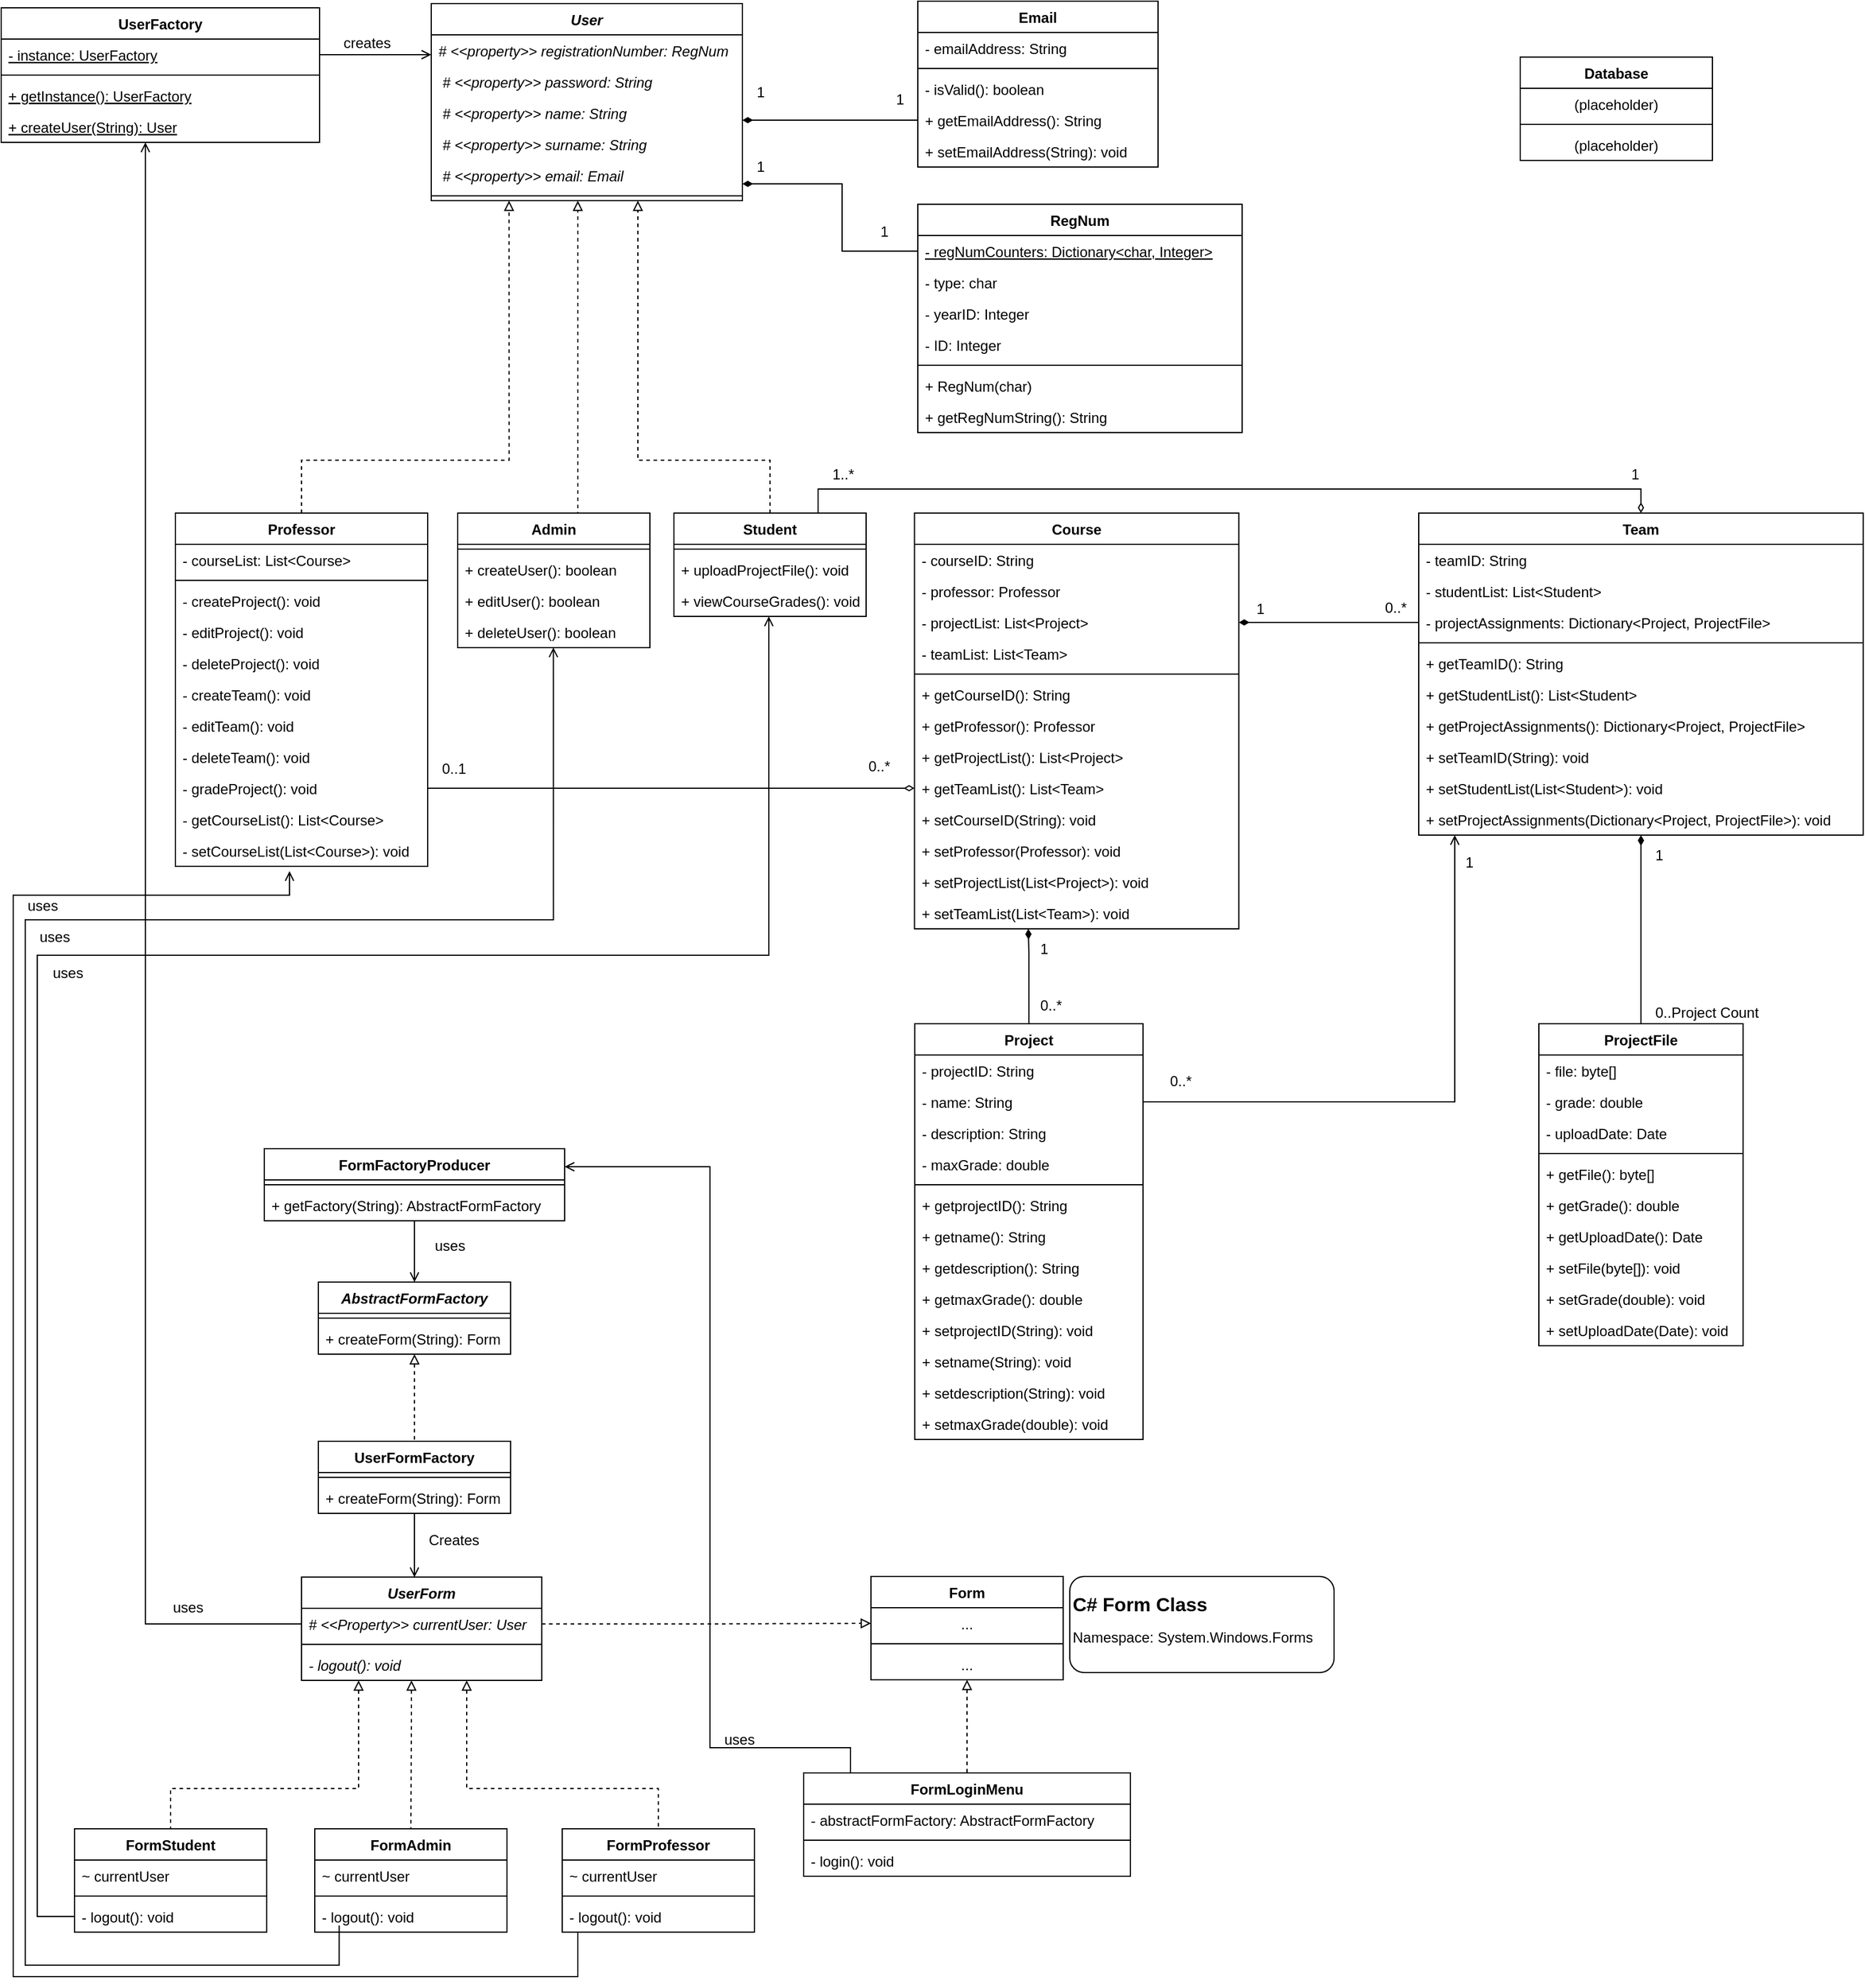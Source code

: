 <mxfile version="10.6.7" type="device"><diagram id="9WLGYYXJXkkvw9LjVPhM" name="Page-1"><mxGraphModel dx="2323" dy="1308" grid="1" gridSize="10" guides="1" tooltips="1" connect="1" arrows="1" fold="1" page="1" pageScale="1" pageWidth="850" pageHeight="1100" math="0" shadow="0"><root><mxCell id="0"/><mxCell id="1" parent="0"/><mxCell id="fTc-Evs3JfpYbLIohD-S-7" value="RegNum" style="swimlane;fontStyle=1;align=center;verticalAlign=top;childLayout=stackLayout;horizontal=1;startSize=26;horizontalStack=0;resizeParent=1;resizeParentMax=0;resizeLast=0;collapsible=1;marginBottom=0;" parent="1" vertex="1"><mxGeometry x="773" y="187" width="270" height="190" as="geometry"/></mxCell><mxCell id="fTc-Evs3JfpYbLIohD-S-19" value="- regNumCounters: Dictionary&lt;char, Integer&gt;" style="text;strokeColor=none;fillColor=none;align=left;verticalAlign=top;spacingLeft=4;spacingRight=4;overflow=hidden;rotatable=0;points=[[0,0.5],[1,0.5]];portConstraint=eastwest;fontStyle=4" parent="fTc-Evs3JfpYbLIohD-S-7" vertex="1"><mxGeometry y="26" width="270" height="26" as="geometry"/></mxCell><mxCell id="fTc-Evs3JfpYbLIohD-S-8" value="- type: char" style="text;strokeColor=none;fillColor=none;align=left;verticalAlign=top;spacingLeft=4;spacingRight=4;overflow=hidden;rotatable=0;points=[[0,0.5],[1,0.5]];portConstraint=eastwest;" parent="fTc-Evs3JfpYbLIohD-S-7" vertex="1"><mxGeometry y="52" width="270" height="26" as="geometry"/></mxCell><mxCell id="fTc-Evs3JfpYbLIohD-S-11" value="- yearID: Integer" style="text;strokeColor=none;fillColor=none;align=left;verticalAlign=top;spacingLeft=4;spacingRight=4;overflow=hidden;rotatable=0;points=[[0,0.5],[1,0.5]];portConstraint=eastwest;" parent="fTc-Evs3JfpYbLIohD-S-7" vertex="1"><mxGeometry y="78" width="270" height="26" as="geometry"/></mxCell><mxCell id="fTc-Evs3JfpYbLIohD-S-12" value="- ID: Integer" style="text;strokeColor=none;fillColor=none;align=left;verticalAlign=top;spacingLeft=4;spacingRight=4;overflow=hidden;rotatable=0;points=[[0,0.5],[1,0.5]];portConstraint=eastwest;" parent="fTc-Evs3JfpYbLIohD-S-7" vertex="1"><mxGeometry y="104" width="270" height="26" as="geometry"/></mxCell><mxCell id="fTc-Evs3JfpYbLIohD-S-9" value="" style="line;strokeWidth=1;fillColor=none;align=left;verticalAlign=middle;spacingTop=-1;spacingLeft=3;spacingRight=3;rotatable=0;labelPosition=right;points=[];portConstraint=eastwest;" parent="fTc-Evs3JfpYbLIohD-S-7" vertex="1"><mxGeometry y="130" width="270" height="8" as="geometry"/></mxCell><mxCell id="fTc-Evs3JfpYbLIohD-S-10" value="+ RegNum(char)" style="text;strokeColor=none;fillColor=none;align=left;verticalAlign=top;spacingLeft=4;spacingRight=4;overflow=hidden;rotatable=0;points=[[0,0.5],[1,0.5]];portConstraint=eastwest;" parent="fTc-Evs3JfpYbLIohD-S-7" vertex="1"><mxGeometry y="138" width="270" height="26" as="geometry"/></mxCell><mxCell id="fTc-Evs3JfpYbLIohD-S-24" value="+ getRegNumString(): String" style="text;strokeColor=none;fillColor=none;align=left;verticalAlign=top;spacingLeft=4;spacingRight=4;overflow=hidden;rotatable=0;points=[[0,0.5],[1,0.5]];portConstraint=eastwest;" parent="fTc-Evs3JfpYbLIohD-S-7" vertex="1"><mxGeometry y="164" width="270" height="26" as="geometry"/></mxCell><mxCell id="fTc-Evs3JfpYbLIohD-S-140" style="edgeStyle=orthogonalEdgeStyle;rounded=0;orthogonalLoop=1;jettySize=auto;html=1;exitX=0.5;exitY=0;exitDx=0;exitDy=0;endArrow=block;endFill=0;dashed=1;" parent="1" source="fTc-Evs3JfpYbLIohD-S-25" target="j_obklZmaIyqTZXtydpa-1" edge="1"><mxGeometry relative="1" as="geometry"><Array as="points"><mxPoint x="490" y="310"/><mxPoint x="490" y="310"/></Array></mxGeometry></mxCell><mxCell id="fTc-Evs3JfpYbLIohD-S-25" value="Admin" style="swimlane;fontStyle=1;align=center;verticalAlign=top;childLayout=stackLayout;horizontal=1;startSize=26;horizontalStack=0;resizeParent=1;resizeParentMax=0;resizeLast=0;collapsible=1;marginBottom=0;fillColor=none;" parent="1" vertex="1"><mxGeometry x="390" y="444" width="160" height="112" as="geometry"/></mxCell><mxCell id="fTc-Evs3JfpYbLIohD-S-27" value="" style="line;strokeWidth=1;fillColor=none;align=left;verticalAlign=middle;spacingTop=-1;spacingLeft=3;spacingRight=3;rotatable=0;labelPosition=right;points=[];portConstraint=eastwest;" parent="fTc-Evs3JfpYbLIohD-S-25" vertex="1"><mxGeometry y="26" width="160" height="8" as="geometry"/></mxCell><mxCell id="fTc-Evs3JfpYbLIohD-S-28" value="+ createUser(): boolean" style="text;strokeColor=none;fillColor=none;align=left;verticalAlign=top;spacingLeft=4;spacingRight=4;overflow=hidden;rotatable=0;points=[[0,0.5],[1,0.5]];portConstraint=eastwest;" parent="fTc-Evs3JfpYbLIohD-S-25" vertex="1"><mxGeometry y="34" width="160" height="26" as="geometry"/></mxCell><mxCell id="fTc-Evs3JfpYbLIohD-S-38" value="+ editUser(): boolean" style="text;strokeColor=none;fillColor=none;align=left;verticalAlign=top;spacingLeft=4;spacingRight=4;overflow=hidden;rotatable=0;points=[[0,0.5],[1,0.5]];portConstraint=eastwest;" parent="fTc-Evs3JfpYbLIohD-S-25" vertex="1"><mxGeometry y="60" width="160" height="26" as="geometry"/></mxCell><mxCell id="fTc-Evs3JfpYbLIohD-S-39" value="+ deleteUser(): boolean" style="text;strokeColor=none;fillColor=none;align=left;verticalAlign=top;spacingLeft=4;spacingRight=4;overflow=hidden;rotatable=0;points=[[0,0.5],[1,0.5]];portConstraint=eastwest;" parent="fTc-Evs3JfpYbLIohD-S-25" vertex="1"><mxGeometry y="86" width="160" height="26" as="geometry"/></mxCell><mxCell id="fTc-Evs3JfpYbLIohD-S-144" style="edgeStyle=orthogonalEdgeStyle;rounded=0;orthogonalLoop=1;jettySize=auto;html=1;exitX=0.5;exitY=0;exitDx=0;exitDy=0;dashed=1;endArrow=block;endFill=0;" parent="1" source="fTc-Evs3JfpYbLIohD-S-29" target="j_obklZmaIyqTZXtydpa-1" edge="1"><mxGeometry relative="1" as="geometry"><Array as="points"><mxPoint x="650" y="400"/><mxPoint x="540" y="400"/></Array></mxGeometry></mxCell><mxCell id="fTc-Evs3JfpYbLIohD-S-29" value="Student" style="swimlane;fontStyle=1;align=center;verticalAlign=top;childLayout=stackLayout;horizontal=1;startSize=26;horizontalStack=0;resizeParent=1;resizeParentMax=0;resizeLast=0;collapsible=1;marginBottom=0;fillColor=none;" parent="1" vertex="1"><mxGeometry x="570" y="444" width="160" height="86" as="geometry"/></mxCell><mxCell id="fTc-Evs3JfpYbLIohD-S-31" value="" style="line;strokeWidth=1;fillColor=none;align=left;verticalAlign=middle;spacingTop=-1;spacingLeft=3;spacingRight=3;rotatable=0;labelPosition=right;points=[];portConstraint=eastwest;" parent="fTc-Evs3JfpYbLIohD-S-29" vertex="1"><mxGeometry y="26" width="160" height="8" as="geometry"/></mxCell><mxCell id="fTc-Evs3JfpYbLIohD-S-32" value="+ uploadProjectFile(): void" style="text;strokeColor=none;fillColor=none;align=left;verticalAlign=top;spacingLeft=4;spacingRight=4;overflow=hidden;rotatable=0;points=[[0,0.5],[1,0.5]];portConstraint=eastwest;" parent="fTc-Evs3JfpYbLIohD-S-29" vertex="1"><mxGeometry y="34" width="160" height="26" as="geometry"/></mxCell><mxCell id="fTc-Evs3JfpYbLIohD-S-40" value="+ viewCourseGrades(): void" style="text;strokeColor=none;fillColor=none;align=left;verticalAlign=top;spacingLeft=4;spacingRight=4;overflow=hidden;rotatable=0;points=[[0,0.5],[1,0.5]];portConstraint=eastwest;" parent="fTc-Evs3JfpYbLIohD-S-29" vertex="1"><mxGeometry y="60" width="160" height="26" as="geometry"/></mxCell><mxCell id="fTc-Evs3JfpYbLIohD-S-33" value="Professor" style="swimlane;fontStyle=1;align=center;verticalAlign=top;childLayout=stackLayout;horizontal=1;startSize=26;horizontalStack=0;resizeParent=1;resizeParentMax=0;resizeLast=0;collapsible=1;marginBottom=0;fillColor=none;" parent="1" vertex="1"><mxGeometry x="155" y="444" width="210" height="294" as="geometry"/></mxCell><mxCell id="fTc-Evs3JfpYbLIohD-S-34" value="- courseList: List&lt;Course&gt;" style="text;strokeColor=none;fillColor=none;align=left;verticalAlign=top;spacingLeft=4;spacingRight=4;overflow=hidden;rotatable=0;points=[[0,0.5],[1,0.5]];portConstraint=eastwest;" parent="fTc-Evs3JfpYbLIohD-S-33" vertex="1"><mxGeometry y="26" width="210" height="26" as="geometry"/></mxCell><mxCell id="fTc-Evs3JfpYbLIohD-S-35" value="" style="line;strokeWidth=1;fillColor=none;align=left;verticalAlign=middle;spacingTop=-1;spacingLeft=3;spacingRight=3;rotatable=0;labelPosition=right;points=[];portConstraint=eastwest;" parent="fTc-Evs3JfpYbLIohD-S-33" vertex="1"><mxGeometry y="52" width="210" height="8" as="geometry"/></mxCell><mxCell id="fTc-Evs3JfpYbLIohD-S-36" value="- createProject(): void" style="text;strokeColor=none;fillColor=none;align=left;verticalAlign=top;spacingLeft=4;spacingRight=4;overflow=hidden;rotatable=0;points=[[0,0.5],[1,0.5]];portConstraint=eastwest;" parent="fTc-Evs3JfpYbLIohD-S-33" vertex="1"><mxGeometry y="60" width="210" height="26" as="geometry"/></mxCell><mxCell id="fTc-Evs3JfpYbLIohD-S-112" value="- editProject(): void" style="text;strokeColor=none;fillColor=none;align=left;verticalAlign=top;spacingLeft=4;spacingRight=4;overflow=hidden;rotatable=0;points=[[0,0.5],[1,0.5]];portConstraint=eastwest;" parent="fTc-Evs3JfpYbLIohD-S-33" vertex="1"><mxGeometry y="86" width="210" height="26" as="geometry"/></mxCell><mxCell id="fTc-Evs3JfpYbLIohD-S-123" value="- deleteProject(): void" style="text;strokeColor=none;fillColor=none;align=left;verticalAlign=top;spacingLeft=4;spacingRight=4;overflow=hidden;rotatable=0;points=[[0,0.5],[1,0.5]];portConstraint=eastwest;" parent="fTc-Evs3JfpYbLIohD-S-33" vertex="1"><mxGeometry y="112" width="210" height="26" as="geometry"/></mxCell><mxCell id="fTc-Evs3JfpYbLIohD-S-124" value="- createTeam(): void" style="text;strokeColor=none;fillColor=none;align=left;verticalAlign=top;spacingLeft=4;spacingRight=4;overflow=hidden;rotatable=0;points=[[0,0.5],[1,0.5]];portConstraint=eastwest;" parent="fTc-Evs3JfpYbLIohD-S-33" vertex="1"><mxGeometry y="138" width="210" height="26" as="geometry"/></mxCell><mxCell id="fTc-Evs3JfpYbLIohD-S-125" value="- editTeam(): void" style="text;strokeColor=none;fillColor=none;align=left;verticalAlign=top;spacingLeft=4;spacingRight=4;overflow=hidden;rotatable=0;points=[[0,0.5],[1,0.5]];portConstraint=eastwest;" parent="fTc-Evs3JfpYbLIohD-S-33" vertex="1"><mxGeometry y="164" width="210" height="26" as="geometry"/></mxCell><mxCell id="fTc-Evs3JfpYbLIohD-S-126" value="- deleteTeam(): void" style="text;strokeColor=none;fillColor=none;align=left;verticalAlign=top;spacingLeft=4;spacingRight=4;overflow=hidden;rotatable=0;points=[[0,0.5],[1,0.5]];portConstraint=eastwest;" parent="fTc-Evs3JfpYbLIohD-S-33" vertex="1"><mxGeometry y="190" width="210" height="26" as="geometry"/></mxCell><mxCell id="fTc-Evs3JfpYbLIohD-S-127" value="- gradeProject(): void" style="text;strokeColor=none;fillColor=none;align=left;verticalAlign=top;spacingLeft=4;spacingRight=4;overflow=hidden;rotatable=0;points=[[0,0.5],[1,0.5]];portConstraint=eastwest;" parent="fTc-Evs3JfpYbLIohD-S-33" vertex="1"><mxGeometry y="216" width="210" height="26" as="geometry"/></mxCell><mxCell id="fTc-Evs3JfpYbLIohD-S-128" value="- getCourseList(): List&lt;Course&gt;" style="text;strokeColor=none;fillColor=none;align=left;verticalAlign=top;spacingLeft=4;spacingRight=4;overflow=hidden;rotatable=0;points=[[0,0.5],[1,0.5]];portConstraint=eastwest;" parent="fTc-Evs3JfpYbLIohD-S-33" vertex="1"><mxGeometry y="242" width="210" height="26" as="geometry"/></mxCell><mxCell id="fTc-Evs3JfpYbLIohD-S-129" value="- setCourseList(List&lt;Course&gt;): void" style="text;strokeColor=none;fillColor=none;align=left;verticalAlign=top;spacingLeft=4;spacingRight=4;overflow=hidden;rotatable=0;points=[[0,0.5],[1,0.5]];portConstraint=eastwest;" parent="fTc-Evs3JfpYbLIohD-S-33" vertex="1"><mxGeometry y="268" width="210" height="26" as="geometry"/></mxCell><mxCell id="fTc-Evs3JfpYbLIohD-S-41" value="Email" style="swimlane;fontStyle=1;align=center;verticalAlign=top;childLayout=stackLayout;horizontal=1;startSize=26;horizontalStack=0;resizeParent=1;resizeParentMax=0;resizeLast=0;collapsible=1;marginBottom=0;fillColor=none;" parent="1" vertex="1"><mxGeometry x="773" y="18" width="200" height="138" as="geometry"/></mxCell><mxCell id="fTc-Evs3JfpYbLIohD-S-42" value="- emailAddress: String" style="text;strokeColor=none;fillColor=none;align=left;verticalAlign=top;spacingLeft=4;spacingRight=4;overflow=hidden;rotatable=0;points=[[0,0.5],[1,0.5]];portConstraint=eastwest;" parent="fTc-Evs3JfpYbLIohD-S-41" vertex="1"><mxGeometry y="26" width="200" height="26" as="geometry"/></mxCell><mxCell id="fTc-Evs3JfpYbLIohD-S-43" value="" style="line;strokeWidth=1;fillColor=none;align=left;verticalAlign=middle;spacingTop=-1;spacingLeft=3;spacingRight=3;rotatable=0;labelPosition=right;points=[];portConstraint=eastwest;" parent="fTc-Evs3JfpYbLIohD-S-41" vertex="1"><mxGeometry y="52" width="200" height="8" as="geometry"/></mxCell><mxCell id="fTc-Evs3JfpYbLIohD-S-46" value="- isValid(): boolean" style="text;strokeColor=none;fillColor=none;align=left;verticalAlign=top;spacingLeft=4;spacingRight=4;overflow=hidden;rotatable=0;points=[[0,0.5],[1,0.5]];portConstraint=eastwest;" parent="fTc-Evs3JfpYbLIohD-S-41" vertex="1"><mxGeometry y="60" width="200" height="26" as="geometry"/></mxCell><mxCell id="fTc-Evs3JfpYbLIohD-S-44" value="+ getEmailAddress(): String" style="text;strokeColor=none;fillColor=none;align=left;verticalAlign=top;spacingLeft=4;spacingRight=4;overflow=hidden;rotatable=0;points=[[0,0.5],[1,0.5]];portConstraint=eastwest;" parent="fTc-Evs3JfpYbLIohD-S-41" vertex="1"><mxGeometry y="86" width="200" height="26" as="geometry"/></mxCell><mxCell id="fTc-Evs3JfpYbLIohD-S-45" value="+ setEmailAddress(String): void" style="text;strokeColor=none;fillColor=none;align=left;verticalAlign=top;spacingLeft=4;spacingRight=4;overflow=hidden;rotatable=0;points=[[0,0.5],[1,0.5]];portConstraint=eastwest;" parent="fTc-Evs3JfpYbLIohD-S-41" vertex="1"><mxGeometry y="112" width="200" height="26" as="geometry"/></mxCell><mxCell id="fTc-Evs3JfpYbLIohD-S-54" value="Course" style="swimlane;fontStyle=1;align=center;verticalAlign=top;childLayout=stackLayout;horizontal=1;startSize=26;horizontalStack=0;resizeParent=1;resizeParentMax=0;resizeLast=0;collapsible=1;marginBottom=0;fillColor=none;" parent="1" vertex="1"><mxGeometry x="770.25" y="444" width="270" height="346" as="geometry"/></mxCell><mxCell id="fTc-Evs3JfpYbLIohD-S-55" value="- courseID: String" style="text;strokeColor=none;fillColor=none;align=left;verticalAlign=top;spacingLeft=4;spacingRight=4;overflow=hidden;rotatable=0;points=[[0,0.5],[1,0.5]];portConstraint=eastwest;" parent="fTc-Evs3JfpYbLIohD-S-54" vertex="1"><mxGeometry y="26" width="270" height="26" as="geometry"/></mxCell><mxCell id="fTc-Evs3JfpYbLIohD-S-58" value="- professor: Professor" style="text;strokeColor=none;fillColor=none;align=left;verticalAlign=top;spacingLeft=4;spacingRight=4;overflow=hidden;rotatable=0;points=[[0,0.5],[1,0.5]];portConstraint=eastwest;" parent="fTc-Evs3JfpYbLIohD-S-54" vertex="1"><mxGeometry y="52" width="270" height="26" as="geometry"/></mxCell><mxCell id="fTc-Evs3JfpYbLIohD-S-59" value="- projectList: List&lt;Project&gt;" style="text;strokeColor=none;fillColor=none;align=left;verticalAlign=top;spacingLeft=4;spacingRight=4;overflow=hidden;rotatable=0;points=[[0,0.5],[1,0.5]];portConstraint=eastwest;" parent="fTc-Evs3JfpYbLIohD-S-54" vertex="1"><mxGeometry y="78" width="270" height="26" as="geometry"/></mxCell><mxCell id="fTc-Evs3JfpYbLIohD-S-62" value="- teamList: List&lt;Team&gt;" style="text;strokeColor=none;fillColor=none;align=left;verticalAlign=top;spacingLeft=4;spacingRight=4;overflow=hidden;rotatable=0;points=[[0,0.5],[1,0.5]];portConstraint=eastwest;" parent="fTc-Evs3JfpYbLIohD-S-54" vertex="1"><mxGeometry y="104" width="270" height="26" as="geometry"/></mxCell><mxCell id="fTc-Evs3JfpYbLIohD-S-56" value="" style="line;strokeWidth=1;fillColor=none;align=left;verticalAlign=middle;spacingTop=-1;spacingLeft=3;spacingRight=3;rotatable=0;labelPosition=right;points=[];portConstraint=eastwest;" parent="fTc-Evs3JfpYbLIohD-S-54" vertex="1"><mxGeometry y="130" width="270" height="8" as="geometry"/></mxCell><mxCell id="fTc-Evs3JfpYbLIohD-S-57" value="+ getCourseID(): String" style="text;strokeColor=none;fillColor=none;align=left;verticalAlign=top;spacingLeft=4;spacingRight=4;overflow=hidden;rotatable=0;points=[[0,0.5],[1,0.5]];portConstraint=eastwest;" parent="fTc-Evs3JfpYbLIohD-S-54" vertex="1"><mxGeometry y="138" width="270" height="26" as="geometry"/></mxCell><mxCell id="fTc-Evs3JfpYbLIohD-S-60" value="+ getProfessor(): Professor" style="text;strokeColor=none;fillColor=none;align=left;verticalAlign=top;spacingLeft=4;spacingRight=4;overflow=hidden;rotatable=0;points=[[0,0.5],[1,0.5]];portConstraint=eastwest;" parent="fTc-Evs3JfpYbLIohD-S-54" vertex="1"><mxGeometry y="164" width="270" height="26" as="geometry"/></mxCell><mxCell id="fTc-Evs3JfpYbLIohD-S-61" value="+ getProjectList(): List&lt;Project&gt;" style="text;strokeColor=none;fillColor=none;align=left;verticalAlign=top;spacingLeft=4;spacingRight=4;overflow=hidden;rotatable=0;points=[[0,0.5],[1,0.5]];portConstraint=eastwest;" parent="fTc-Evs3JfpYbLIohD-S-54" vertex="1"><mxGeometry y="190" width="270" height="26" as="geometry"/></mxCell><mxCell id="fTc-Evs3JfpYbLIohD-S-75" value="+ getTeamList(): List&lt;Team&gt;" style="text;strokeColor=none;fillColor=none;align=left;verticalAlign=top;spacingLeft=4;spacingRight=4;overflow=hidden;rotatable=0;points=[[0,0.5],[1,0.5]];portConstraint=eastwest;" parent="fTc-Evs3JfpYbLIohD-S-54" vertex="1"><mxGeometry y="216" width="270" height="26" as="geometry"/></mxCell><mxCell id="fTc-Evs3JfpYbLIohD-S-72" value="+ setCourseID(String): void" style="text;strokeColor=none;fillColor=none;align=left;verticalAlign=top;spacingLeft=4;spacingRight=4;overflow=hidden;rotatable=0;points=[[0,0.5],[1,0.5]];portConstraint=eastwest;" parent="fTc-Evs3JfpYbLIohD-S-54" vertex="1"><mxGeometry y="242" width="270" height="26" as="geometry"/></mxCell><mxCell id="fTc-Evs3JfpYbLIohD-S-73" value="+ setProfessor(Professor): void" style="text;strokeColor=none;fillColor=none;align=left;verticalAlign=top;spacingLeft=4;spacingRight=4;overflow=hidden;rotatable=0;points=[[0,0.5],[1,0.5]];portConstraint=eastwest;" parent="fTc-Evs3JfpYbLIohD-S-54" vertex="1"><mxGeometry y="268" width="270" height="26" as="geometry"/></mxCell><mxCell id="fTc-Evs3JfpYbLIohD-S-74" value="+ setProjectList(List&lt;Project&gt;): void" style="text;strokeColor=none;fillColor=none;align=left;verticalAlign=top;spacingLeft=4;spacingRight=4;overflow=hidden;rotatable=0;points=[[0,0.5],[1,0.5]];portConstraint=eastwest;" parent="fTc-Evs3JfpYbLIohD-S-54" vertex="1"><mxGeometry y="294" width="270" height="26" as="geometry"/></mxCell><mxCell id="fTc-Evs3JfpYbLIohD-S-63" value="+ setTeamList(List&lt;Team&gt;): void" style="text;strokeColor=none;fillColor=none;align=left;verticalAlign=top;spacingLeft=4;spacingRight=4;overflow=hidden;rotatable=0;points=[[0,0.5],[1,0.5]];portConstraint=eastwest;" parent="fTc-Evs3JfpYbLIohD-S-54" vertex="1"><mxGeometry y="320" width="270" height="26" as="geometry"/></mxCell><mxCell id="fTc-Evs3JfpYbLIohD-S-155" style="edgeStyle=orthogonalEdgeStyle;rounded=0;orthogonalLoop=1;jettySize=auto;html=1;exitX=0.5;exitY=0;exitDx=0;exitDy=0;entryX=0.354;entryY=1.038;entryDx=0;entryDy=0;entryPerimeter=0;startArrow=none;startFill=0;endArrow=diamondThin;endFill=1;" parent="1" source="fTc-Evs3JfpYbLIohD-S-76" edge="1"><mxGeometry relative="1" as="geometry"><Array as="points"><mxPoint x="866" y="810"/><mxPoint x="866" y="810"/></Array></mxGeometry></mxCell><mxCell id="j_obklZmaIyqTZXtydpa-162" style="edgeStyle=orthogonalEdgeStyle;rounded=0;orthogonalLoop=1;jettySize=auto;html=1;exitX=0.5;exitY=0;exitDx=0;exitDy=0;startArrow=none;startFill=0;endArrow=diamondThin;endFill=1;" edge="1" parent="1" source="fTc-Evs3JfpYbLIohD-S-76" target="fTc-Evs3JfpYbLIohD-S-54"><mxGeometry relative="1" as="geometry"><Array as="points"><mxPoint x="865" y="810"/><mxPoint x="865" y="810"/></Array></mxGeometry></mxCell><mxCell id="fTc-Evs3JfpYbLIohD-S-76" value="Project" style="swimlane;fontStyle=1;align=center;verticalAlign=top;childLayout=stackLayout;horizontal=1;startSize=26;horizontalStack=0;resizeParent=1;resizeParentMax=0;resizeLast=0;collapsible=1;marginBottom=0;fillColor=none;" parent="1" vertex="1"><mxGeometry x="770.5" y="869" width="190" height="346" as="geometry"/></mxCell><mxCell id="fTc-Evs3JfpYbLIohD-S-77" value="- projectID: String" style="text;strokeColor=none;fillColor=none;align=left;verticalAlign=top;spacingLeft=4;spacingRight=4;overflow=hidden;rotatable=0;points=[[0,0.5],[1,0.5]];portConstraint=eastwest;" parent="fTc-Evs3JfpYbLIohD-S-76" vertex="1"><mxGeometry y="26" width="190" height="26" as="geometry"/></mxCell><mxCell id="fTc-Evs3JfpYbLIohD-S-97" value="- name: String" style="text;strokeColor=none;fillColor=none;align=left;verticalAlign=top;spacingLeft=4;spacingRight=4;overflow=hidden;rotatable=0;points=[[0,0.5],[1,0.5]];portConstraint=eastwest;" parent="fTc-Evs3JfpYbLIohD-S-76" vertex="1"><mxGeometry y="52" width="190" height="26" as="geometry"/></mxCell><mxCell id="fTc-Evs3JfpYbLIohD-S-98" value="- description: String" style="text;strokeColor=none;fillColor=none;align=left;verticalAlign=top;spacingLeft=4;spacingRight=4;overflow=hidden;rotatable=0;points=[[0,0.5],[1,0.5]];portConstraint=eastwest;" parent="fTc-Evs3JfpYbLIohD-S-76" vertex="1"><mxGeometry y="78" width="190" height="26" as="geometry"/></mxCell><mxCell id="fTc-Evs3JfpYbLIohD-S-99" value="- maxGrade: double" style="text;strokeColor=none;fillColor=none;align=left;verticalAlign=top;spacingLeft=4;spacingRight=4;overflow=hidden;rotatable=0;points=[[0,0.5],[1,0.5]];portConstraint=eastwest;" parent="fTc-Evs3JfpYbLIohD-S-76" vertex="1"><mxGeometry y="104" width="190" height="26" as="geometry"/></mxCell><mxCell id="fTc-Evs3JfpYbLIohD-S-78" value="" style="line;strokeWidth=1;fillColor=none;align=left;verticalAlign=middle;spacingTop=-1;spacingLeft=3;spacingRight=3;rotatable=0;labelPosition=right;points=[];portConstraint=eastwest;" parent="fTc-Evs3JfpYbLIohD-S-76" vertex="1"><mxGeometry y="130" width="190" height="8" as="geometry"/></mxCell><mxCell id="fTc-Evs3JfpYbLIohD-S-79" value="+ getprojectID(): String" style="text;strokeColor=none;fillColor=none;align=left;verticalAlign=top;spacingLeft=4;spacingRight=4;overflow=hidden;rotatable=0;points=[[0,0.5],[1,0.5]];portConstraint=eastwest;" parent="fTc-Evs3JfpYbLIohD-S-76" vertex="1"><mxGeometry y="138" width="190" height="26" as="geometry"/></mxCell><mxCell id="fTc-Evs3JfpYbLIohD-S-105" value="+ getname(): String" style="text;strokeColor=none;fillColor=none;align=left;verticalAlign=top;spacingLeft=4;spacingRight=4;overflow=hidden;rotatable=0;points=[[0,0.5],[1,0.5]];portConstraint=eastwest;" parent="fTc-Evs3JfpYbLIohD-S-76" vertex="1"><mxGeometry y="164" width="190" height="26" as="geometry"/></mxCell><mxCell id="fTc-Evs3JfpYbLIohD-S-106" value="+ getdescription(): String" style="text;strokeColor=none;fillColor=none;align=left;verticalAlign=top;spacingLeft=4;spacingRight=4;overflow=hidden;rotatable=0;points=[[0,0.5],[1,0.5]];portConstraint=eastwest;" parent="fTc-Evs3JfpYbLIohD-S-76" vertex="1"><mxGeometry y="190" width="190" height="26" as="geometry"/></mxCell><mxCell id="fTc-Evs3JfpYbLIohD-S-107" value="+ getmaxGrade(): double" style="text;strokeColor=none;fillColor=none;align=left;verticalAlign=top;spacingLeft=4;spacingRight=4;overflow=hidden;rotatable=0;points=[[0,0.5],[1,0.5]];portConstraint=eastwest;" parent="fTc-Evs3JfpYbLIohD-S-76" vertex="1"><mxGeometry y="216" width="190" height="26" as="geometry"/></mxCell><mxCell id="fTc-Evs3JfpYbLIohD-S-108" value="+ setprojectID(String): void" style="text;strokeColor=none;fillColor=none;align=left;verticalAlign=top;spacingLeft=4;spacingRight=4;overflow=hidden;rotatable=0;points=[[0,0.5],[1,0.5]];portConstraint=eastwest;" parent="fTc-Evs3JfpYbLIohD-S-76" vertex="1"><mxGeometry y="242" width="190" height="26" as="geometry"/></mxCell><mxCell id="fTc-Evs3JfpYbLIohD-S-109" value="+ setname(String): void" style="text;strokeColor=none;fillColor=none;align=left;verticalAlign=top;spacingLeft=4;spacingRight=4;overflow=hidden;rotatable=0;points=[[0,0.5],[1,0.5]];portConstraint=eastwest;" parent="fTc-Evs3JfpYbLIohD-S-76" vertex="1"><mxGeometry y="268" width="190" height="26" as="geometry"/></mxCell><mxCell id="fTc-Evs3JfpYbLIohD-S-110" value="+ setdescription(String): void" style="text;strokeColor=none;fillColor=none;align=left;verticalAlign=top;spacingLeft=4;spacingRight=4;overflow=hidden;rotatable=0;points=[[0,0.5],[1,0.5]];portConstraint=eastwest;" parent="fTc-Evs3JfpYbLIohD-S-76" vertex="1"><mxGeometry y="294" width="190" height="26" as="geometry"/></mxCell><mxCell id="fTc-Evs3JfpYbLIohD-S-111" value="+ setmaxGrade(double): void" style="text;strokeColor=none;fillColor=none;align=left;verticalAlign=top;spacingLeft=4;spacingRight=4;overflow=hidden;rotatable=0;points=[[0,0.5],[1,0.5]];portConstraint=eastwest;" parent="fTc-Evs3JfpYbLIohD-S-76" vertex="1"><mxGeometry y="320" width="190" height="26" as="geometry"/></mxCell><mxCell id="CNsYhqLsDQhtOM8kM7J--1" style="edgeStyle=orthogonalEdgeStyle;rounded=0;orthogonalLoop=1;jettySize=auto;html=1;exitX=0.5;exitY=0;exitDx=0;exitDy=0;entryX=0.75;entryY=0;entryDx=0;entryDy=0;endArrow=none;endFill=0;startArrow=diamondThin;startFill=0;" parent="1" source="fTc-Evs3JfpYbLIohD-S-80" target="fTc-Evs3JfpYbLIohD-S-29" edge="1"><mxGeometry relative="1" as="geometry"/></mxCell><mxCell id="fTc-Evs3JfpYbLIohD-S-80" value="Team" style="swimlane;fontStyle=1;align=center;verticalAlign=top;childLayout=stackLayout;horizontal=1;startSize=26;horizontalStack=0;resizeParent=1;resizeParentMax=0;resizeLast=0;collapsible=1;marginBottom=0;fillColor=none;" parent="1" vertex="1"><mxGeometry x="1190" y="444" width="370" height="268" as="geometry"/></mxCell><mxCell id="fTc-Evs3JfpYbLIohD-S-81" value="- teamID: String" style="text;strokeColor=none;fillColor=none;align=left;verticalAlign=top;spacingLeft=4;spacingRight=4;overflow=hidden;rotatable=0;points=[[0,0.5],[1,0.5]];portConstraint=eastwest;" parent="fTc-Evs3JfpYbLIohD-S-80" vertex="1"><mxGeometry y="26" width="370" height="26" as="geometry"/></mxCell><mxCell id="fTc-Evs3JfpYbLIohD-S-84" value="- studentList: List&lt;Student&gt;" style="text;strokeColor=none;fillColor=none;align=left;verticalAlign=top;spacingLeft=4;spacingRight=4;overflow=hidden;rotatable=0;points=[[0,0.5],[1,0.5]];portConstraint=eastwest;" parent="fTc-Evs3JfpYbLIohD-S-80" vertex="1"><mxGeometry y="52" width="370" height="26" as="geometry"/></mxCell><mxCell id="fTc-Evs3JfpYbLIohD-S-85" value="- projectAssignments: Dictionary&lt;Project, ProjectFile&gt;" style="text;strokeColor=none;fillColor=none;align=left;verticalAlign=top;spacingLeft=4;spacingRight=4;overflow=hidden;rotatable=0;points=[[0,0.5],[1,0.5]];portConstraint=eastwest;" parent="fTc-Evs3JfpYbLIohD-S-80" vertex="1"><mxGeometry y="78" width="370" height="26" as="geometry"/></mxCell><mxCell id="fTc-Evs3JfpYbLIohD-S-82" value="" style="line;strokeWidth=1;fillColor=none;align=left;verticalAlign=middle;spacingTop=-1;spacingLeft=3;spacingRight=3;rotatable=0;labelPosition=right;points=[];portConstraint=eastwest;" parent="fTc-Evs3JfpYbLIohD-S-80" vertex="1"><mxGeometry y="104" width="370" height="8" as="geometry"/></mxCell><mxCell id="fTc-Evs3JfpYbLIohD-S-83" value="+ getTeamID(): String" style="text;strokeColor=none;fillColor=none;align=left;verticalAlign=top;spacingLeft=4;spacingRight=4;overflow=hidden;rotatable=0;points=[[0,0.5],[1,0.5]];portConstraint=eastwest;" parent="fTc-Evs3JfpYbLIohD-S-80" vertex="1"><mxGeometry y="112" width="370" height="26" as="geometry"/></mxCell><mxCell id="fTc-Evs3JfpYbLIohD-S-100" value="+ getStudentList(): List&lt;Student&gt;" style="text;strokeColor=none;fillColor=none;align=left;verticalAlign=top;spacingLeft=4;spacingRight=4;overflow=hidden;rotatable=0;points=[[0,0.5],[1,0.5]];portConstraint=eastwest;" parent="fTc-Evs3JfpYbLIohD-S-80" vertex="1"><mxGeometry y="138" width="370" height="26" as="geometry"/></mxCell><mxCell id="fTc-Evs3JfpYbLIohD-S-101" value="+ getProjectAssignments(): Dictionary&lt;Project, ProjectFile&gt;" style="text;strokeColor=none;fillColor=none;align=left;verticalAlign=top;spacingLeft=4;spacingRight=4;overflow=hidden;rotatable=0;points=[[0,0.5],[1,0.5]];portConstraint=eastwest;" parent="fTc-Evs3JfpYbLIohD-S-80" vertex="1"><mxGeometry y="164" width="370" height="26" as="geometry"/></mxCell><mxCell id="fTc-Evs3JfpYbLIohD-S-102" value="+ setTeamID(String): void" style="text;strokeColor=none;fillColor=none;align=left;verticalAlign=top;spacingLeft=4;spacingRight=4;overflow=hidden;rotatable=0;points=[[0,0.5],[1,0.5]];portConstraint=eastwest;" parent="fTc-Evs3JfpYbLIohD-S-80" vertex="1"><mxGeometry y="190" width="370" height="26" as="geometry"/></mxCell><mxCell id="fTc-Evs3JfpYbLIohD-S-103" value="+ setStudentList(List&lt;Student&gt;): void" style="text;strokeColor=none;fillColor=none;align=left;verticalAlign=top;spacingLeft=4;spacingRight=4;overflow=hidden;rotatable=0;points=[[0,0.5],[1,0.5]];portConstraint=eastwest;" parent="fTc-Evs3JfpYbLIohD-S-80" vertex="1"><mxGeometry y="216" width="370" height="26" as="geometry"/></mxCell><mxCell id="fTc-Evs3JfpYbLIohD-S-104" value="+ setProjectAssignments(Dictionary&lt;Project, ProjectFile&gt;): void" style="text;strokeColor=none;fillColor=none;align=left;verticalAlign=top;spacingLeft=4;spacingRight=4;overflow=hidden;rotatable=0;points=[[0,0.5],[1,0.5]];portConstraint=eastwest;" parent="fTc-Evs3JfpYbLIohD-S-80" vertex="1"><mxGeometry y="242" width="370" height="26" as="geometry"/></mxCell><mxCell id="fTc-Evs3JfpYbLIohD-S-163" style="edgeStyle=orthogonalEdgeStyle;rounded=0;orthogonalLoop=1;jettySize=auto;html=1;exitX=0.489;exitY=0;exitDx=0;exitDy=0;entryX=0.495;entryY=1.01;entryDx=0;entryDy=0;entryPerimeter=0;startArrow=none;startFill=0;endArrow=diamondThin;endFill=1;exitPerimeter=0;" parent="1" source="fTc-Evs3JfpYbLIohD-S-86" edge="1"><mxGeometry relative="1" as="geometry"><Array as="points"><mxPoint x="1373" y="790"/><mxPoint x="1373" y="790"/></Array></mxGeometry></mxCell><mxCell id="j_obklZmaIyqTZXtydpa-164" style="edgeStyle=orthogonalEdgeStyle;rounded=0;orthogonalLoop=1;jettySize=auto;html=1;exitX=0.5;exitY=0;exitDx=0;exitDy=0;entryX=0.5;entryY=1;entryDx=0;entryDy=0;startArrow=none;startFill=0;endArrow=diamondThin;endFill=1;" edge="1" parent="1" source="fTc-Evs3JfpYbLIohD-S-86" target="fTc-Evs3JfpYbLIohD-S-80"><mxGeometry relative="1" as="geometry"/></mxCell><mxCell id="fTc-Evs3JfpYbLIohD-S-86" value="ProjectFile" style="swimlane;fontStyle=1;align=center;verticalAlign=top;childLayout=stackLayout;horizontal=1;startSize=26;horizontalStack=0;resizeParent=1;resizeParentMax=0;resizeLast=0;collapsible=1;marginBottom=0;fillColor=none;" parent="1" vertex="1"><mxGeometry x="1290" y="869" width="170" height="268" as="geometry"/></mxCell><mxCell id="fTc-Evs3JfpYbLIohD-S-87" value="- file: byte[]" style="text;strokeColor=none;fillColor=none;align=left;verticalAlign=top;spacingLeft=4;spacingRight=4;overflow=hidden;rotatable=0;points=[[0,0.5],[1,0.5]];portConstraint=eastwest;" parent="fTc-Evs3JfpYbLIohD-S-86" vertex="1"><mxGeometry y="26" width="170" height="26" as="geometry"/></mxCell><mxCell id="fTc-Evs3JfpYbLIohD-S-90" value="- grade: double" style="text;strokeColor=none;fillColor=none;align=left;verticalAlign=top;spacingLeft=4;spacingRight=4;overflow=hidden;rotatable=0;points=[[0,0.5],[1,0.5]];portConstraint=eastwest;" parent="fTc-Evs3JfpYbLIohD-S-86" vertex="1"><mxGeometry y="52" width="170" height="26" as="geometry"/></mxCell><mxCell id="fTc-Evs3JfpYbLIohD-S-91" value="- uploadDate: Date" style="text;strokeColor=none;fillColor=none;align=left;verticalAlign=top;spacingLeft=4;spacingRight=4;overflow=hidden;rotatable=0;points=[[0,0.5],[1,0.5]];portConstraint=eastwest;" parent="fTc-Evs3JfpYbLIohD-S-86" vertex="1"><mxGeometry y="78" width="170" height="26" as="geometry"/></mxCell><mxCell id="fTc-Evs3JfpYbLIohD-S-88" value="" style="line;strokeWidth=1;fillColor=none;align=left;verticalAlign=middle;spacingTop=-1;spacingLeft=3;spacingRight=3;rotatable=0;labelPosition=right;points=[];portConstraint=eastwest;" parent="fTc-Evs3JfpYbLIohD-S-86" vertex="1"><mxGeometry y="104" width="170" height="8" as="geometry"/></mxCell><mxCell id="fTc-Evs3JfpYbLIohD-S-89" value="+ getFile(): byte[]" style="text;strokeColor=none;fillColor=none;align=left;verticalAlign=top;spacingLeft=4;spacingRight=4;overflow=hidden;rotatable=0;points=[[0,0.5],[1,0.5]];portConstraint=eastwest;" parent="fTc-Evs3JfpYbLIohD-S-86" vertex="1"><mxGeometry y="112" width="170" height="26" as="geometry"/></mxCell><mxCell id="fTc-Evs3JfpYbLIohD-S-92" value="+ getGrade(): double" style="text;strokeColor=none;fillColor=none;align=left;verticalAlign=top;spacingLeft=4;spacingRight=4;overflow=hidden;rotatable=0;points=[[0,0.5],[1,0.5]];portConstraint=eastwest;" parent="fTc-Evs3JfpYbLIohD-S-86" vertex="1"><mxGeometry y="138" width="170" height="26" as="geometry"/></mxCell><mxCell id="fTc-Evs3JfpYbLIohD-S-93" value="+ getUploadDate(): Date" style="text;strokeColor=none;fillColor=none;align=left;verticalAlign=top;spacingLeft=4;spacingRight=4;overflow=hidden;rotatable=0;points=[[0,0.5],[1,0.5]];portConstraint=eastwest;" parent="fTc-Evs3JfpYbLIohD-S-86" vertex="1"><mxGeometry y="164" width="170" height="26" as="geometry"/></mxCell><mxCell id="fTc-Evs3JfpYbLIohD-S-94" value="+ setFile(byte[]): void&#10;" style="text;strokeColor=none;fillColor=none;align=left;verticalAlign=top;spacingLeft=4;spacingRight=4;overflow=hidden;rotatable=0;points=[[0,0.5],[1,0.5]];portConstraint=eastwest;" parent="fTc-Evs3JfpYbLIohD-S-86" vertex="1"><mxGeometry y="190" width="170" height="26" as="geometry"/></mxCell><mxCell id="fTc-Evs3JfpYbLIohD-S-95" value="+ setGrade(double): void&#10;" style="text;strokeColor=none;fillColor=none;align=left;verticalAlign=top;spacingLeft=4;spacingRight=4;overflow=hidden;rotatable=0;points=[[0,0.5],[1,0.5]];portConstraint=eastwest;" parent="fTc-Evs3JfpYbLIohD-S-86" vertex="1"><mxGeometry y="216" width="170" height="26" as="geometry"/></mxCell><mxCell id="fTc-Evs3JfpYbLIohD-S-96" value="+ setUploadDate(Date): void&#10;" style="text;strokeColor=none;fillColor=none;align=left;verticalAlign=top;spacingLeft=4;spacingRight=4;overflow=hidden;rotatable=0;points=[[0,0.5],[1,0.5]];portConstraint=eastwest;" parent="fTc-Evs3JfpYbLIohD-S-86" vertex="1"><mxGeometry y="242" width="170" height="26" as="geometry"/></mxCell><mxCell id="fTc-Evs3JfpYbLIohD-S-130" value="UserFactory" style="swimlane;fontStyle=1;align=center;verticalAlign=top;childLayout=stackLayout;horizontal=1;startSize=26;horizontalStack=0;resizeParent=1;resizeParentMax=0;resizeLast=0;collapsible=1;marginBottom=0;fillColor=none;" parent="1" vertex="1"><mxGeometry x="10" y="23.5" width="265" height="112" as="geometry"/></mxCell><mxCell id="fTc-Evs3JfpYbLIohD-S-131" value="- instance: UserFactory" style="text;strokeColor=none;fillColor=none;align=left;verticalAlign=top;spacingLeft=4;spacingRight=4;overflow=hidden;rotatable=0;points=[[0,0.5],[1,0.5]];portConstraint=eastwest;fontStyle=4" parent="fTc-Evs3JfpYbLIohD-S-130" vertex="1"><mxGeometry y="26" width="265" height="26" as="geometry"/></mxCell><mxCell id="fTc-Evs3JfpYbLIohD-S-132" value="" style="line;strokeWidth=1;fillColor=none;align=left;verticalAlign=middle;spacingTop=-1;spacingLeft=3;spacingRight=3;rotatable=0;labelPosition=right;points=[];portConstraint=eastwest;" parent="fTc-Evs3JfpYbLIohD-S-130" vertex="1"><mxGeometry y="52" width="265" height="8" as="geometry"/></mxCell><mxCell id="fTc-Evs3JfpYbLIohD-S-133" value="+ getInstance(): UserFactory" style="text;strokeColor=none;fillColor=none;align=left;verticalAlign=top;spacingLeft=4;spacingRight=4;overflow=hidden;rotatable=0;points=[[0,0.5],[1,0.5]];portConstraint=eastwest;fontStyle=4" parent="fTc-Evs3JfpYbLIohD-S-130" vertex="1"><mxGeometry y="60" width="265" height="26" as="geometry"/></mxCell><mxCell id="fTc-Evs3JfpYbLIohD-S-134" value="+ createUser(String): User" style="text;strokeColor=none;fillColor=none;align=left;verticalAlign=top;spacingLeft=4;spacingRight=4;overflow=hidden;rotatable=0;points=[[0,0.5],[1,0.5]];portConstraint=eastwest;fontStyle=4" parent="fTc-Evs3JfpYbLIohD-S-130" vertex="1"><mxGeometry y="86" width="265" height="26" as="geometry"/></mxCell><mxCell id="fTc-Evs3JfpYbLIohD-S-137" value="creates" style="text;html=1;resizable=0;points=[];autosize=1;align=left;verticalAlign=top;spacingTop=-4;" parent="1" vertex="1"><mxGeometry x="292.5" y="42.5" width="50" height="20" as="geometry"/></mxCell><mxCell id="fTc-Evs3JfpYbLIohD-S-138" style="edgeStyle=orthogonalEdgeStyle;rounded=0;orthogonalLoop=1;jettySize=auto;html=1;exitX=1;exitY=0.5;exitDx=0;exitDy=0;endArrow=open;endFill=0;" parent="1" target="j_obklZmaIyqTZXtydpa-1" edge="1"><mxGeometry relative="1" as="geometry"><Array as="points"><mxPoint x="350" y="63"/><mxPoint x="350" y="63"/></Array><mxPoint x="357" y="70" as="targetPoint"/></mxGeometry></mxCell><mxCell id="fTc-Evs3JfpYbLIohD-S-149" style="edgeStyle=orthogonalEdgeStyle;rounded=0;orthogonalLoop=1;jettySize=auto;html=1;exitX=0;exitY=0.5;exitDx=0;exitDy=0;endArrow=diamondThin;endFill=1;" parent="1" target="j_obklZmaIyqTZXtydpa-1" edge="1"><mxGeometry relative="1" as="geometry"><Array as="points"><mxPoint x="773" y="200"/><mxPoint x="660" y="200"/><mxPoint x="660" y="140"/></Array></mxGeometry></mxCell><mxCell id="fTc-Evs3JfpYbLIohD-S-152" style="edgeStyle=orthogonalEdgeStyle;rounded=0;orthogonalLoop=1;jettySize=auto;html=1;exitX=0;exitY=0.5;exitDx=0;exitDy=0;entryX=1;entryY=0.5;entryDx=0;entryDy=0;endArrow=none;endFill=0;startArrow=diamondThin;startFill=0;" parent="1" edge="1"><mxGeometry relative="1" as="geometry"/></mxCell><mxCell id="fTc-Evs3JfpYbLIohD-S-153" value="0..1" style="text;html=1;resizable=0;points=[];autosize=1;align=left;verticalAlign=top;spacingTop=-4;" parent="1" vertex="1"><mxGeometry x="375" y="647" width="40" height="20" as="geometry"/></mxCell><mxCell id="fTc-Evs3JfpYbLIohD-S-154" value="0..*" style="text;html=1;resizable=0;points=[];autosize=1;align=left;verticalAlign=top;spacingTop=-4;" parent="1" vertex="1"><mxGeometry x="730" y="644.5" width="30" height="20" as="geometry"/></mxCell><mxCell id="fTc-Evs3JfpYbLIohD-S-157" value="0..*" style="text;html=1;resizable=0;points=[];autosize=1;align=left;verticalAlign=top;spacingTop=-4;" parent="1" vertex="1"><mxGeometry x="873" y="843.5" width="30" height="20" as="geometry"/></mxCell><mxCell id="fTc-Evs3JfpYbLIohD-S-158" value="1" style="text;html=1;resizable=0;points=[];autosize=1;align=left;verticalAlign=top;spacingTop=-4;" parent="1" vertex="1"><mxGeometry x="873" y="796.5" width="20" height="20" as="geometry"/></mxCell><mxCell id="fTc-Evs3JfpYbLIohD-S-159" style="edgeStyle=orthogonalEdgeStyle;rounded=0;orthogonalLoop=1;jettySize=auto;html=1;exitX=0;exitY=0.5;exitDx=0;exitDy=0;entryX=1;entryY=0.5;entryDx=0;entryDy=0;startArrow=none;startFill=0;endArrow=diamondThin;endFill=1;" parent="1" edge="1"><mxGeometry relative="1" as="geometry"/></mxCell><mxCell id="fTc-Evs3JfpYbLIohD-S-160" value="1" style="text;html=1;resizable=0;points=[];autosize=1;align=left;verticalAlign=top;spacingTop=-4;" parent="1" vertex="1"><mxGeometry x="1053" y="513.5" width="20" height="20" as="geometry"/></mxCell><mxCell id="fTc-Evs3JfpYbLIohD-S-161" value="0..*" style="text;html=1;resizable=0;points=[];autosize=1;align=left;verticalAlign=top;spacingTop=-4;" parent="1" vertex="1"><mxGeometry x="1160" y="512.5" width="30" height="20" as="geometry"/></mxCell><mxCell id="fTc-Evs3JfpYbLIohD-S-162" style="edgeStyle=orthogonalEdgeStyle;rounded=0;orthogonalLoop=1;jettySize=auto;html=1;exitX=1;exitY=0.5;exitDx=0;exitDy=0;entryX=0.081;entryY=0.981;entryDx=0;entryDy=0;entryPerimeter=0;startArrow=none;startFill=0;endArrow=open;endFill=0;" parent="1" edge="1"><mxGeometry relative="1" as="geometry"><Array as="points"><mxPoint x="1220" y="934"/></Array></mxGeometry></mxCell><mxCell id="fTc-Evs3JfpYbLIohD-S-164" value="0..*" style="text;html=1;resizable=0;points=[];autosize=1;align=left;verticalAlign=top;spacingTop=-4;" parent="1" vertex="1"><mxGeometry x="981" y="906.5" width="30" height="20" as="geometry"/></mxCell><mxCell id="fTc-Evs3JfpYbLIohD-S-165" value="1" style="text;html=1;resizable=0;points=[];autosize=1;align=left;verticalAlign=top;spacingTop=-4;" parent="1" vertex="1"><mxGeometry x="1227" y="725" width="20" height="20" as="geometry"/></mxCell><mxCell id="fTc-Evs3JfpYbLIohD-S-166" value="0..Project Count" style="text;html=1;resizable=0;points=[];autosize=1;align=left;verticalAlign=top;spacingTop=-4;" parent="1" vertex="1"><mxGeometry x="1385" y="849.5" width="100" height="20" as="geometry"/></mxCell><mxCell id="fTc-Evs3JfpYbLIohD-S-167" value="1" style="text;html=1;resizable=0;points=[];autosize=1;align=left;verticalAlign=top;spacingTop=-4;" parent="1" vertex="1"><mxGeometry x="1385" y="718.5" width="20" height="20" as="geometry"/></mxCell><mxCell id="fTc-Evs3JfpYbLIohD-S-168" value="1" style="text;html=1;resizable=0;points=[];autosize=1;align=left;verticalAlign=top;spacingTop=-4;" parent="1" vertex="1"><mxGeometry x="753" y="89.5" width="20" height="20" as="geometry"/></mxCell><mxCell id="fTc-Evs3JfpYbLIohD-S-169" value="1" style="text;html=1;resizable=0;points=[];autosize=1;align=left;verticalAlign=top;spacingTop=-4;" parent="1" vertex="1"><mxGeometry x="637" y="83.5" width="20" height="20" as="geometry"/></mxCell><mxCell id="fTc-Evs3JfpYbLIohD-S-170" value="1" style="text;html=1;resizable=0;points=[];autosize=1;align=left;verticalAlign=top;spacingTop=-4;" parent="1" vertex="1"><mxGeometry x="637" y="146" width="20" height="20" as="geometry"/></mxCell><mxCell id="fTc-Evs3JfpYbLIohD-S-171" value="1" style="text;html=1;resizable=0;points=[];autosize=1;align=left;verticalAlign=top;spacingTop=-4;" parent="1" vertex="1"><mxGeometry x="740" y="200" width="20" height="20" as="geometry"/></mxCell><mxCell id="CNsYhqLsDQhtOM8kM7J--2" value="1..*" style="text;html=1;resizable=0;points=[];autosize=1;align=left;verticalAlign=top;spacingTop=-4;" parent="1" vertex="1"><mxGeometry x="700" y="401.5" width="30" height="20" as="geometry"/></mxCell><mxCell id="CNsYhqLsDQhtOM8kM7J--3" value="1" style="text;html=1;resizable=0;points=[];autosize=1;align=left;verticalAlign=top;spacingTop=-4;" parent="1" vertex="1"><mxGeometry x="1365" y="401.5" width="20" height="20" as="geometry"/></mxCell><mxCell id="sbOX7-LMd4qVG3qyO6OU-36" style="edgeStyle=orthogonalEdgeStyle;rounded=0;orthogonalLoop=1;jettySize=auto;html=1;entryX=0.5;entryY=0;entryDx=0;entryDy=0;endArrow=open;endFill=0;" parent="1" source="sbOX7-LMd4qVG3qyO6OU-1" target="sbOX7-LMd4qVG3qyO6OU-5" edge="1"><mxGeometry relative="1" as="geometry"/></mxCell><mxCell id="sbOX7-LMd4qVG3qyO6OU-1" value="FormFactoryProducer" style="swimlane;fontStyle=1;align=center;verticalAlign=top;childLayout=stackLayout;horizontal=1;startSize=26;horizontalStack=0;resizeParent=1;resizeParentMax=0;resizeLast=0;collapsible=1;marginBottom=0;" parent="1" vertex="1"><mxGeometry x="229.029" y="973" width="250" height="60" as="geometry"/></mxCell><mxCell id="sbOX7-LMd4qVG3qyO6OU-3" value="" style="line;strokeWidth=1;fillColor=none;align=left;verticalAlign=middle;spacingTop=-1;spacingLeft=3;spacingRight=3;rotatable=0;labelPosition=right;points=[];portConstraint=eastwest;" parent="sbOX7-LMd4qVG3qyO6OU-1" vertex="1"><mxGeometry y="26" width="250" height="8" as="geometry"/></mxCell><mxCell id="sbOX7-LMd4qVG3qyO6OU-4" value="+ getFactory(String): AbstractFormFactory" style="text;strokeColor=none;fillColor=none;align=left;verticalAlign=top;spacingLeft=4;spacingRight=4;overflow=hidden;rotatable=0;points=[[0,0.5],[1,0.5]];portConstraint=eastwest;" parent="sbOX7-LMd4qVG3qyO6OU-1" vertex="1"><mxGeometry y="34" width="250" height="26" as="geometry"/></mxCell><mxCell id="sbOX7-LMd4qVG3qyO6OU-40" style="edgeStyle=orthogonalEdgeStyle;rounded=0;orthogonalLoop=1;jettySize=auto;html=1;entryX=0.5;entryY=0;entryDx=0;entryDy=0;endArrow=none;endFill=0;dashed=1;startArrow=block;startFill=0;" parent="1" source="sbOX7-LMd4qVG3qyO6OU-5" target="sbOX7-LMd4qVG3qyO6OU-9" edge="1"><mxGeometry relative="1" as="geometry"/></mxCell><mxCell id="sbOX7-LMd4qVG3qyO6OU-5" value="AbstractFormFactory" style="swimlane;fontStyle=3;align=center;verticalAlign=top;childLayout=stackLayout;horizontal=1;startSize=26;horizontalStack=0;resizeParent=1;resizeParentMax=0;resizeLast=0;collapsible=1;marginBottom=0;" parent="1" vertex="1"><mxGeometry x="274.029" y="1084" width="160" height="60" as="geometry"/></mxCell><mxCell id="sbOX7-LMd4qVG3qyO6OU-7" value="" style="line;strokeWidth=1;fillColor=none;align=left;verticalAlign=middle;spacingTop=-1;spacingLeft=3;spacingRight=3;rotatable=0;labelPosition=right;points=[];portConstraint=eastwest;" parent="sbOX7-LMd4qVG3qyO6OU-5" vertex="1"><mxGeometry y="26" width="160" height="8" as="geometry"/></mxCell><mxCell id="sbOX7-LMd4qVG3qyO6OU-8" value="+ createForm(String): Form" style="text;strokeColor=none;fillColor=none;align=left;verticalAlign=top;spacingLeft=4;spacingRight=4;overflow=hidden;rotatable=0;points=[[0,0.5],[1,0.5]];portConstraint=eastwest;" parent="sbOX7-LMd4qVG3qyO6OU-5" vertex="1"><mxGeometry y="34" width="160" height="26" as="geometry"/></mxCell><mxCell id="j_obklZmaIyqTZXtydpa-160" style="edgeStyle=orthogonalEdgeStyle;rounded=0;orthogonalLoop=1;jettySize=auto;html=1;entryX=0.47;entryY=0.001;entryDx=0;entryDy=0;entryPerimeter=0;startArrow=none;startFill=0;endArrow=open;endFill=0;" edge="1" parent="1" source="sbOX7-LMd4qVG3qyO6OU-9" target="sbOX7-LMd4qVG3qyO6OU-48"><mxGeometry relative="1" as="geometry"><Array as="points"><mxPoint x="354" y="1303"/><mxPoint x="354" y="1303"/></Array></mxGeometry></mxCell><mxCell id="sbOX7-LMd4qVG3qyO6OU-9" value="UserFormFactory" style="swimlane;fontStyle=1;align=center;verticalAlign=top;childLayout=stackLayout;horizontal=1;startSize=26;horizontalStack=0;resizeParent=1;resizeParentMax=0;resizeLast=0;collapsible=1;marginBottom=0;" parent="1" vertex="1"><mxGeometry x="274.029" y="1216.5" width="160" height="60" as="geometry"/></mxCell><mxCell id="sbOX7-LMd4qVG3qyO6OU-11" value="" style="line;strokeWidth=1;fillColor=none;align=left;verticalAlign=middle;spacingTop=-1;spacingLeft=3;spacingRight=3;rotatable=0;labelPosition=right;points=[];portConstraint=eastwest;" parent="sbOX7-LMd4qVG3qyO6OU-9" vertex="1"><mxGeometry y="26" width="160" height="8" as="geometry"/></mxCell><mxCell id="sbOX7-LMd4qVG3qyO6OU-12" value="+ createForm(String): Form" style="text;strokeColor=none;fillColor=none;align=left;verticalAlign=top;spacingLeft=4;spacingRight=4;overflow=hidden;rotatable=0;points=[[0,0.5],[1,0.5]];portConstraint=eastwest;" parent="sbOX7-LMd4qVG3qyO6OU-9" vertex="1"><mxGeometry y="34" width="160" height="26" as="geometry"/></mxCell><mxCell id="sbOX7-LMd4qVG3qyO6OU-68" style="edgeStyle=orthogonalEdgeStyle;rounded=0;orthogonalLoop=1;jettySize=auto;html=1;startArrow=none;startFill=0;endArrow=open;endFill=0;" parent="1" source="sbOX7-LMd4qVG3qyO6OU-14" target="fTc-Evs3JfpYbLIohD-S-29" edge="1"><mxGeometry relative="1" as="geometry"><mxPoint x="650" y="791.5" as="targetPoint"/><Array as="points"><mxPoint x="40" y="1612"/><mxPoint x="40" y="812"/><mxPoint x="649" y="812"/></Array></mxGeometry></mxCell><mxCell id="sbOX7-LMd4qVG3qyO6OU-14" value="FormStudent" style="swimlane;fontStyle=1;align=center;verticalAlign=top;childLayout=stackLayout;horizontal=1;startSize=26;horizontalStack=0;resizeParent=1;resizeParentMax=0;resizeLast=0;collapsible=1;marginBottom=0;" parent="1" vertex="1"><mxGeometry x="71.029" y="1539" width="160" height="86" as="geometry"/></mxCell><mxCell id="sbOX7-LMd4qVG3qyO6OU-15" value="~ currentUser" style="text;strokeColor=none;fillColor=none;align=left;verticalAlign=top;spacingLeft=4;spacingRight=4;overflow=hidden;rotatable=0;points=[[0,0.5],[1,0.5]];portConstraint=eastwest;" parent="sbOX7-LMd4qVG3qyO6OU-14" vertex="1"><mxGeometry y="26" width="160" height="26" as="geometry"/></mxCell><mxCell id="sbOX7-LMd4qVG3qyO6OU-16" value="" style="line;strokeWidth=1;fillColor=none;align=left;verticalAlign=middle;spacingTop=-1;spacingLeft=3;spacingRight=3;rotatable=0;labelPosition=right;points=[];portConstraint=eastwest;" parent="sbOX7-LMd4qVG3qyO6OU-14" vertex="1"><mxGeometry y="52" width="160" height="8" as="geometry"/></mxCell><mxCell id="sbOX7-LMd4qVG3qyO6OU-17" value="- logout(): void" style="text;strokeColor=none;fillColor=none;align=left;verticalAlign=top;spacingLeft=4;spacingRight=4;overflow=hidden;rotatable=0;points=[[0,0.5],[1,0.5]];portConstraint=eastwest;" parent="sbOX7-LMd4qVG3qyO6OU-14" vertex="1"><mxGeometry y="60" width="160" height="26" as="geometry"/></mxCell><mxCell id="sbOX7-LMd4qVG3qyO6OU-69" style="edgeStyle=orthogonalEdgeStyle;rounded=0;orthogonalLoop=1;jettySize=auto;html=1;startArrow=none;startFill=0;endArrow=open;endFill=0;entryX=0.451;entryY=0.974;entryDx=0;entryDy=0;entryPerimeter=0;exitX=0.132;exitY=1.045;exitDx=0;exitDy=0;exitPerimeter=0;" parent="1" edge="1"><mxGeometry relative="1" as="geometry"><mxPoint x="469.667" y="555.833" as="targetPoint"/><mxPoint x="291.333" y="1619.5" as="sourcePoint"/><Array as="points"><mxPoint x="292" y="1652.5"/><mxPoint x="30" y="1652.5"/><mxPoint x="30" y="782.5"/><mxPoint x="470" y="782.5"/></Array></mxGeometry></mxCell><mxCell id="sbOX7-LMd4qVG3qyO6OU-18" value="FormAdmin" style="swimlane;fontStyle=1;align=center;verticalAlign=top;childLayout=stackLayout;horizontal=1;startSize=26;horizontalStack=0;resizeParent=1;resizeParentMax=0;resizeLast=0;collapsible=1;marginBottom=0;" parent="1" vertex="1"><mxGeometry x="271.029" y="1539" width="160" height="86" as="geometry"/></mxCell><mxCell id="sbOX7-LMd4qVG3qyO6OU-19" value="~ currentUser" style="text;strokeColor=none;fillColor=none;align=left;verticalAlign=top;spacingLeft=4;spacingRight=4;overflow=hidden;rotatable=0;points=[[0,0.5],[1,0.5]];portConstraint=eastwest;" parent="sbOX7-LMd4qVG3qyO6OU-18" vertex="1"><mxGeometry y="26" width="160" height="26" as="geometry"/></mxCell><mxCell id="sbOX7-LMd4qVG3qyO6OU-20" value="" style="line;strokeWidth=1;fillColor=none;align=left;verticalAlign=middle;spacingTop=-1;spacingLeft=3;spacingRight=3;rotatable=0;labelPosition=right;points=[];portConstraint=eastwest;" parent="sbOX7-LMd4qVG3qyO6OU-18" vertex="1"><mxGeometry y="52" width="160" height="8" as="geometry"/></mxCell><mxCell id="sbOX7-LMd4qVG3qyO6OU-21" value="- logout(): void" style="text;strokeColor=none;fillColor=none;align=left;verticalAlign=top;spacingLeft=4;spacingRight=4;overflow=hidden;rotatable=0;points=[[0,0.5],[1,0.5]];portConstraint=eastwest;" parent="sbOX7-LMd4qVG3qyO6OU-18" vertex="1"><mxGeometry y="60" width="160" height="26" as="geometry"/></mxCell><mxCell id="sbOX7-LMd4qVG3qyO6OU-70" style="edgeStyle=orthogonalEdgeStyle;rounded=0;orthogonalLoop=1;jettySize=auto;html=1;startArrow=none;startFill=0;endArrow=open;endFill=0;entryX=0.454;entryY=1.027;entryDx=0;entryDy=0;entryPerimeter=0;" parent="1" source="sbOX7-LMd4qVG3qyO6OU-22" edge="1"><mxGeometry relative="1" as="geometry"><mxPoint x="250" y="742" as="targetPoint"/><Array as="points"><mxPoint x="490" y="1662"/><mxPoint x="20" y="1662"/><mxPoint x="20" y="762"/><mxPoint x="250" y="762"/></Array></mxGeometry></mxCell><mxCell id="sbOX7-LMd4qVG3qyO6OU-22" value="FormProfessor" style="swimlane;fontStyle=1;align=center;verticalAlign=top;childLayout=stackLayout;horizontal=1;startSize=26;horizontalStack=0;resizeParent=1;resizeParentMax=0;resizeLast=0;collapsible=1;marginBottom=0;" parent="1" vertex="1"><mxGeometry x="477.029" y="1539" width="160" height="86" as="geometry"/></mxCell><mxCell id="sbOX7-LMd4qVG3qyO6OU-23" value="~ currentUser" style="text;strokeColor=none;fillColor=none;align=left;verticalAlign=top;spacingLeft=4;spacingRight=4;overflow=hidden;rotatable=0;points=[[0,0.5],[1,0.5]];portConstraint=eastwest;" parent="sbOX7-LMd4qVG3qyO6OU-22" vertex="1"><mxGeometry y="26" width="160" height="26" as="geometry"/></mxCell><mxCell id="sbOX7-LMd4qVG3qyO6OU-24" value="" style="line;strokeWidth=1;fillColor=none;align=left;verticalAlign=middle;spacingTop=-1;spacingLeft=3;spacingRight=3;rotatable=0;labelPosition=right;points=[];portConstraint=eastwest;" parent="sbOX7-LMd4qVG3qyO6OU-22" vertex="1"><mxGeometry y="52" width="160" height="8" as="geometry"/></mxCell><mxCell id="sbOX7-LMd4qVG3qyO6OU-25" value="- logout(): void" style="text;strokeColor=none;fillColor=none;align=left;verticalAlign=top;spacingLeft=4;spacingRight=4;overflow=hidden;rotatable=0;points=[[0,0.5],[1,0.5]];portConstraint=eastwest;" parent="sbOX7-LMd4qVG3qyO6OU-22" vertex="1"><mxGeometry y="60" width="160" height="26" as="geometry"/></mxCell><mxCell id="sbOX7-LMd4qVG3qyO6OU-61" style="edgeStyle=orthogonalEdgeStyle;rounded=0;orthogonalLoop=1;jettySize=auto;html=1;entryX=0.5;entryY=0;entryDx=0;entryDy=0;dashed=1;startArrow=block;startFill=0;endArrow=none;endFill=0;" parent="1" source="sbOX7-LMd4qVG3qyO6OU-26" target="sbOX7-LMd4qVG3qyO6OU-43" edge="1"><mxGeometry relative="1" as="geometry"><Array as="points"><mxPoint x="814" y="1431.5"/><mxPoint x="814" y="1431.5"/></Array></mxGeometry></mxCell><mxCell id="sbOX7-LMd4qVG3qyO6OU-26" value="Form" style="swimlane;fontStyle=1;align=center;verticalAlign=top;childLayout=stackLayout;horizontal=1;startSize=26;horizontalStack=0;resizeParent=1;resizeParentMax=0;resizeLast=0;collapsible=1;marginBottom=0;" parent="1" vertex="1"><mxGeometry x="734.029" y="1329" width="160" height="86" as="geometry"/></mxCell><mxCell id="sbOX7-LMd4qVG3qyO6OU-27" value="...&#10;" style="text;strokeColor=none;fillColor=none;align=center;verticalAlign=top;spacingLeft=4;spacingRight=4;overflow=hidden;rotatable=0;points=[[0,0.5],[1,0.5]];portConstraint=eastwest;" parent="sbOX7-LMd4qVG3qyO6OU-26" vertex="1"><mxGeometry y="26" width="160" height="26" as="geometry"/></mxCell><mxCell id="sbOX7-LMd4qVG3qyO6OU-28" value="" style="line;strokeWidth=1;fillColor=none;align=left;verticalAlign=middle;spacingTop=-1;spacingLeft=3;spacingRight=3;rotatable=0;labelPosition=right;points=[];portConstraint=eastwest;" parent="sbOX7-LMd4qVG3qyO6OU-26" vertex="1"><mxGeometry y="52" width="160" height="8" as="geometry"/></mxCell><mxCell id="sbOX7-LMd4qVG3qyO6OU-29" value="..." style="text;strokeColor=none;fillColor=none;align=center;verticalAlign=top;spacingLeft=4;spacingRight=4;overflow=hidden;rotatable=0;points=[[0,0.5],[1,0.5]];portConstraint=eastwest;" parent="sbOX7-LMd4qVG3qyO6OU-26" vertex="1"><mxGeometry y="60" width="160" height="26" as="geometry"/></mxCell><mxCell id="sbOX7-LMd4qVG3qyO6OU-30" value="&lt;h1 style=&quot;font-size: 16px&quot;&gt;C# Form Class&lt;/h1&gt;&lt;div&gt;Namespace: System.Windows.Forms&lt;/div&gt;&lt;div&gt;&lt;br&gt;&lt;/div&gt;&lt;div&gt;&lt;br&gt;&lt;/div&gt;" style="text;html=1;resizable=0;points=[];autosize=1;align=left;verticalAlign=top;spacingTop=-4;rounded=1;perimeterSpacing=1;strokeColor=#000000;" parent="1" vertex="1"><mxGeometry x="899.529" y="1329" width="220" height="80" as="geometry"/></mxCell><mxCell id="sbOX7-LMd4qVG3qyO6OU-37" value="uses" style="text;html=1;resizable=0;points=[];autosize=1;align=left;verticalAlign=top;spacingTop=-4;" parent="1" vertex="1"><mxGeometry x="369.029" y="1044" width="40" height="20" as="geometry"/></mxCell><mxCell id="sbOX7-LMd4qVG3qyO6OU-42" value="Creates" style="text;html=1;resizable=0;points=[];autosize=1;align=left;verticalAlign=top;spacingTop=-4;" parent="1" vertex="1"><mxGeometry x="363.529" y="1288.5" width="60" height="20" as="geometry"/></mxCell><mxCell id="sbOX7-LMd4qVG3qyO6OU-75" style="edgeStyle=orthogonalEdgeStyle;rounded=0;orthogonalLoop=1;jettySize=auto;html=1;exitX=0.25;exitY=0;exitDx=0;exitDy=0;entryX=1;entryY=0.25;entryDx=0;entryDy=0;startArrow=none;startFill=0;endArrow=open;endFill=0;" parent="1" source="sbOX7-LMd4qVG3qyO6OU-43" target="sbOX7-LMd4qVG3qyO6OU-1" edge="1"><mxGeometry relative="1" as="geometry"><Array as="points"><mxPoint x="717" y="1471.5"/><mxPoint x="600" y="1471.5"/><mxPoint x="600" y="987.5"/></Array></mxGeometry></mxCell><mxCell id="sbOX7-LMd4qVG3qyO6OU-43" value="FormLoginMenu" style="swimlane;fontStyle=1;align=center;verticalAlign=top;childLayout=stackLayout;horizontal=1;startSize=26;horizontalStack=0;resizeParent=1;resizeParentMax=0;resizeLast=0;collapsible=1;marginBottom=0;rounded=0;strokeColor=#000000;" parent="1" vertex="1"><mxGeometry x="678" y="1492.5" width="272" height="86" as="geometry"/></mxCell><mxCell id="sbOX7-LMd4qVG3qyO6OU-44" value="- abstractFormFactory: AbstractFormFactory" style="text;strokeColor=none;fillColor=none;align=left;verticalAlign=top;spacingLeft=4;spacingRight=4;overflow=hidden;rotatable=0;points=[[0,0.5],[1,0.5]];portConstraint=eastwest;" parent="sbOX7-LMd4qVG3qyO6OU-43" vertex="1"><mxGeometry y="26" width="272" height="26" as="geometry"/></mxCell><mxCell id="sbOX7-LMd4qVG3qyO6OU-45" value="" style="line;strokeWidth=1;fillColor=none;align=left;verticalAlign=middle;spacingTop=-1;spacingLeft=3;spacingRight=3;rotatable=0;labelPosition=right;points=[];portConstraint=eastwest;" parent="sbOX7-LMd4qVG3qyO6OU-43" vertex="1"><mxGeometry y="52" width="272" height="8" as="geometry"/></mxCell><mxCell id="sbOX7-LMd4qVG3qyO6OU-46" value="- login(): void" style="text;strokeColor=none;fillColor=none;align=left;verticalAlign=top;spacingLeft=4;spacingRight=4;overflow=hidden;rotatable=0;points=[[0,0.5],[1,0.5]];portConstraint=eastwest;rounded=0;" parent="sbOX7-LMd4qVG3qyO6OU-43" vertex="1"><mxGeometry y="60" width="272" height="26" as="geometry"/></mxCell><mxCell id="sbOX7-LMd4qVG3qyO6OU-62" style="edgeStyle=orthogonalEdgeStyle;rounded=0;orthogonalLoop=1;jettySize=auto;html=1;entryX=0.5;entryY=0;entryDx=0;entryDy=0;dashed=1;startArrow=block;startFill=0;endArrow=none;endFill=0;" parent="1" source="sbOX7-LMd4qVG3qyO6OU-48" target="sbOX7-LMd4qVG3qyO6OU-14" edge="1"><mxGeometry relative="1" as="geometry"><Array as="points"><mxPoint x="307.5" y="1505.5"/><mxPoint x="151.5" y="1505.5"/></Array></mxGeometry></mxCell><mxCell id="sbOX7-LMd4qVG3qyO6OU-63" style="edgeStyle=orthogonalEdgeStyle;rounded=0;orthogonalLoop=1;jettySize=auto;html=1;entryX=0.5;entryY=0;entryDx=0;entryDy=0;dashed=1;startArrow=block;startFill=0;endArrow=none;endFill=0;" parent="1" source="sbOX7-LMd4qVG3qyO6OU-48" target="sbOX7-LMd4qVG3qyO6OU-18" edge="1"><mxGeometry relative="1" as="geometry"><Array as="points"><mxPoint x="351.5" y="1445.5"/><mxPoint x="351.5" y="1445.5"/></Array></mxGeometry></mxCell><mxCell id="sbOX7-LMd4qVG3qyO6OU-64" style="edgeStyle=orthogonalEdgeStyle;rounded=0;orthogonalLoop=1;jettySize=auto;html=1;entryX=0.5;entryY=0;entryDx=0;entryDy=0;dashed=1;startArrow=block;startFill=0;endArrow=none;endFill=0;" parent="1" source="sbOX7-LMd4qVG3qyO6OU-48" target="sbOX7-LMd4qVG3qyO6OU-22" edge="1"><mxGeometry relative="1" as="geometry"><Array as="points"><mxPoint x="397.5" y="1505.5"/><mxPoint x="557.5" y="1505.5"/></Array></mxGeometry></mxCell><mxCell id="sbOX7-LMd4qVG3qyO6OU-48" value="UserForm" style="swimlane;fontStyle=3;align=center;verticalAlign=top;childLayout=stackLayout;horizontal=1;startSize=26;horizontalStack=0;resizeParent=1;resizeParentMax=0;resizeLast=0;collapsible=1;marginBottom=0;rounded=0;strokeColor=#000000;" parent="1" vertex="1"><mxGeometry x="260" y="1329.5" width="200" height="86" as="geometry"/></mxCell><mxCell id="sbOX7-LMd4qVG3qyO6OU-49" value="# &lt;&lt;Property&gt;&gt; currentUser: User&#10;" style="text;strokeColor=none;fillColor=none;align=left;verticalAlign=top;spacingLeft=4;spacingRight=4;overflow=hidden;rotatable=0;points=[[0,0.5],[1,0.5]];portConstraint=eastwest;fontStyle=2" parent="sbOX7-LMd4qVG3qyO6OU-48" vertex="1"><mxGeometry y="26" width="200" height="26" as="geometry"/></mxCell><mxCell id="sbOX7-LMd4qVG3qyO6OU-50" value="" style="line;strokeWidth=1;fillColor=none;align=left;verticalAlign=middle;spacingTop=-1;spacingLeft=3;spacingRight=3;rotatable=0;labelPosition=right;points=[];portConstraint=eastwest;" parent="sbOX7-LMd4qVG3qyO6OU-48" vertex="1"><mxGeometry y="52" width="200" height="8" as="geometry"/></mxCell><mxCell id="sbOX7-LMd4qVG3qyO6OU-51" value="- logout(): void" style="text;strokeColor=none;fillColor=none;align=left;verticalAlign=top;spacingLeft=4;spacingRight=4;overflow=hidden;rotatable=0;points=[[0,0.5],[1,0.5]];portConstraint=eastwest;fontStyle=2" parent="sbOX7-LMd4qVG3qyO6OU-48" vertex="1"><mxGeometry y="60" width="200" height="26" as="geometry"/></mxCell><mxCell id="sbOX7-LMd4qVG3qyO6OU-58" style="edgeStyle=orthogonalEdgeStyle;rounded=0;orthogonalLoop=1;jettySize=auto;html=1;exitX=1;exitY=0.5;exitDx=0;exitDy=0;entryX=-0.001;entryY=0.536;entryDx=0;entryDy=0;startArrow=none;startFill=0;endArrow=block;endFill=0;dashed=1;entryPerimeter=0;" parent="1" edge="1"><mxGeometry relative="1" as="geometry"><Array as="points"><mxPoint x="527" y="1369"/></Array></mxGeometry></mxCell><mxCell id="sbOX7-LMd4qVG3qyO6OU-72" value="uses" style="text;html=1;resizable=0;points=[];autosize=1;align=left;verticalAlign=top;spacingTop=-4;" parent="1" vertex="1"><mxGeometry x="30" y="761" width="40" height="20" as="geometry"/></mxCell><mxCell id="sbOX7-LMd4qVG3qyO6OU-73" value="uses" style="text;html=1;resizable=0;points=[];autosize=1;align=left;verticalAlign=top;spacingTop=-4;" parent="1" vertex="1"><mxGeometry x="51" y="816.5" width="40" height="20" as="geometry"/></mxCell><mxCell id="sbOX7-LMd4qVG3qyO6OU-74" value="uses" style="text;html=1;resizable=0;points=[];autosize=1;align=left;verticalAlign=top;spacingTop=-4;" parent="1" vertex="1"><mxGeometry x="40" y="786.5" width="40" height="20" as="geometry"/></mxCell><mxCell id="sbOX7-LMd4qVG3qyO6OU-76" value="uses" style="text;html=1;resizable=0;points=[];autosize=1;align=left;verticalAlign=top;spacingTop=-4;" parent="1" vertex="1"><mxGeometry x="610" y="1454.5" width="40" height="20" as="geometry"/></mxCell><mxCell id="sbOX7-LMd4qVG3qyO6OU-77" style="edgeStyle=orthogonalEdgeStyle;rounded=0;orthogonalLoop=1;jettySize=auto;html=1;exitX=0;exitY=0.5;exitDx=0;exitDy=0;startArrow=none;startFill=0;endArrow=open;endFill=0;" parent="1" target="fTc-Evs3JfpYbLIohD-S-130" edge="1"><mxGeometry relative="1" as="geometry"><mxPoint x="110" y="140" as="targetPoint"/></mxGeometry></mxCell><mxCell id="sbOX7-LMd4qVG3qyO6OU-78" value="uses" style="text;html=1;resizable=0;points=[];autosize=1;align=left;verticalAlign=top;spacingTop=-4;" parent="1" vertex="1"><mxGeometry x="151" y="1345" width="40" height="20" as="geometry"/></mxCell><mxCell id="sbOX7-LMd4qVG3qyO6OU-79" value="Database" style="swimlane;fontStyle=1;align=center;verticalAlign=top;childLayout=stackLayout;horizontal=1;startSize=26;horizontalStack=0;resizeParent=1;resizeParentMax=0;resizeLast=0;collapsible=1;marginBottom=0;rounded=0;strokeColor=#000000;" parent="1" vertex="1"><mxGeometry x="1274.5" y="64.5" width="160" height="86" as="geometry"/></mxCell><mxCell id="sbOX7-LMd4qVG3qyO6OU-80" value="(placeholder)" style="text;strokeColor=none;fillColor=none;align=center;verticalAlign=top;spacingLeft=4;spacingRight=4;overflow=hidden;rotatable=0;points=[[0,0.5],[1,0.5]];portConstraint=eastwest;" parent="sbOX7-LMd4qVG3qyO6OU-79" vertex="1"><mxGeometry y="26" width="160" height="26" as="geometry"/></mxCell><mxCell id="sbOX7-LMd4qVG3qyO6OU-81" value="" style="line;strokeWidth=1;fillColor=none;align=left;verticalAlign=middle;spacingTop=-1;spacingLeft=3;spacingRight=3;rotatable=0;labelPosition=right;points=[];portConstraint=eastwest;" parent="sbOX7-LMd4qVG3qyO6OU-79" vertex="1"><mxGeometry y="52" width="160" height="8" as="geometry"/></mxCell><mxCell id="sbOX7-LMd4qVG3qyO6OU-82" value="(placeholder)" style="text;strokeColor=none;fillColor=none;align=center;verticalAlign=top;spacingLeft=4;spacingRight=4;overflow=hidden;rotatable=0;points=[[0,0.5],[1,0.5]];portConstraint=eastwest;" parent="sbOX7-LMd4qVG3qyO6OU-79" vertex="1"><mxGeometry y="60" width="160" height="26" as="geometry"/></mxCell><mxCell id="j_obklZmaIyqTZXtydpa-1" value="User" style="swimlane;fontStyle=3;align=center;verticalAlign=top;childLayout=stackLayout;horizontal=1;startSize=26;horizontalStack=0;resizeParent=1;resizeParentMax=0;resizeLast=0;collapsible=1;marginBottom=0;" vertex="1" parent="1"><mxGeometry x="368" y="20" width="259" height="164" as="geometry"/></mxCell><mxCell id="j_obklZmaIyqTZXtydpa-2" value="# &lt;&lt;property&gt;&gt; registrationNumber: RegNum" style="text;strokeColor=none;fillColor=none;align=left;verticalAlign=top;spacingLeft=4;spacingRight=4;overflow=hidden;rotatable=0;points=[[0,0.5],[1,0.5]];portConstraint=eastwest;fontStyle=2" vertex="1" parent="j_obklZmaIyqTZXtydpa-1"><mxGeometry y="26" width="259" height="26" as="geometry"/></mxCell><mxCell id="j_obklZmaIyqTZXtydpa-5" value=" # &lt;&lt;property&gt;&gt; password: String" style="text;strokeColor=none;fillColor=none;align=left;verticalAlign=top;spacingLeft=4;spacingRight=4;overflow=hidden;rotatable=0;points=[[0,0.5],[1,0.5]];portConstraint=eastwest;fontStyle=2" vertex="1" parent="j_obklZmaIyqTZXtydpa-1"><mxGeometry y="52" width="259" height="26" as="geometry"/></mxCell><mxCell id="j_obklZmaIyqTZXtydpa-6" value=" # &lt;&lt;property&gt;&gt; name: String" style="text;strokeColor=none;fillColor=none;align=left;verticalAlign=top;spacingLeft=4;spacingRight=4;overflow=hidden;rotatable=0;points=[[0,0.5],[1,0.5]];portConstraint=eastwest;fontStyle=2" vertex="1" parent="j_obklZmaIyqTZXtydpa-1"><mxGeometry y="78" width="259" height="26" as="geometry"/></mxCell><mxCell id="j_obklZmaIyqTZXtydpa-7" value=" # &lt;&lt;property&gt;&gt; surname: String" style="text;strokeColor=none;fillColor=none;align=left;verticalAlign=top;spacingLeft=4;spacingRight=4;overflow=hidden;rotatable=0;points=[[0,0.5],[1,0.5]];portConstraint=eastwest;fontStyle=2" vertex="1" parent="j_obklZmaIyqTZXtydpa-1"><mxGeometry y="104" width="259" height="26" as="geometry"/></mxCell><mxCell id="j_obklZmaIyqTZXtydpa-8" value=" # &lt;&lt;property&gt;&gt; email: Email&#10;" style="text;strokeColor=none;fillColor=none;align=left;verticalAlign=top;spacingLeft=4;spacingRight=4;overflow=hidden;rotatable=0;points=[[0,0.5],[1,0.5]];portConstraint=eastwest;fontStyle=2" vertex="1" parent="j_obklZmaIyqTZXtydpa-1"><mxGeometry y="130" width="259" height="26" as="geometry"/></mxCell><mxCell id="j_obklZmaIyqTZXtydpa-3" value="" style="line;strokeWidth=1;fillColor=none;align=left;verticalAlign=middle;spacingTop=-1;spacingLeft=3;spacingRight=3;rotatable=0;labelPosition=right;points=[];portConstraint=eastwest;" vertex="1" parent="j_obklZmaIyqTZXtydpa-1"><mxGeometry y="156" width="259" height="8" as="geometry"/></mxCell><mxCell id="j_obklZmaIyqTZXtydpa-9" style="edgeStyle=orthogonalEdgeStyle;rounded=0;orthogonalLoop=1;jettySize=auto;html=1;exitX=0.5;exitY=0;exitDx=0;exitDy=0;entryX=0.25;entryY=1;entryDx=0;entryDy=0;dashed=1;endArrow=block;endFill=0;" edge="1" parent="1" source="fTc-Evs3JfpYbLIohD-S-33" target="j_obklZmaIyqTZXtydpa-1"><mxGeometry relative="1" as="geometry"><mxPoint x="280" y="603" as="sourcePoint"/><mxPoint x="425" y="484" as="targetPoint"/><Array as="points"><mxPoint x="260" y="400"/><mxPoint x="433" y="400"/></Array></mxGeometry></mxCell><mxCell id="j_obklZmaIyqTZXtydpa-159" style="edgeStyle=orthogonalEdgeStyle;rounded=0;orthogonalLoop=1;jettySize=auto;html=1;exitX=1;exitY=0.5;exitDx=0;exitDy=0;endArrow=none;endFill=0;startArrow=diamondThin;startFill=1;" edge="1" parent="1" target="fTc-Evs3JfpYbLIohD-S-41"><mxGeometry relative="1" as="geometry"><Array as="points"><mxPoint x="740" y="111"/><mxPoint x="740" y="111"/></Array></mxGeometry></mxCell><mxCell id="j_obklZmaIyqTZXtydpa-161" style="edgeStyle=orthogonalEdgeStyle;rounded=0;orthogonalLoop=1;jettySize=auto;html=1;exitX=1;exitY=0.5;exitDx=0;exitDy=0;entryX=0;entryY=0.5;entryDx=0;entryDy=0;startArrow=none;startFill=0;endArrow=diamondThin;endFill=0;" edge="1" parent="1" source="fTc-Evs3JfpYbLIohD-S-127" target="fTc-Evs3JfpYbLIohD-S-75"><mxGeometry relative="1" as="geometry"/></mxCell><mxCell id="j_obklZmaIyqTZXtydpa-163" style="edgeStyle=orthogonalEdgeStyle;rounded=0;orthogonalLoop=1;jettySize=auto;html=1;exitX=0;exitY=0.5;exitDx=0;exitDy=0;entryX=1;entryY=0.5;entryDx=0;entryDy=0;startArrow=none;startFill=0;endArrow=diamondThin;endFill=1;" edge="1" parent="1" source="fTc-Evs3JfpYbLIohD-S-85" target="fTc-Evs3JfpYbLIohD-S-59"><mxGeometry relative="1" as="geometry"/></mxCell><mxCell id="j_obklZmaIyqTZXtydpa-165" style="edgeStyle=orthogonalEdgeStyle;rounded=0;orthogonalLoop=1;jettySize=auto;html=1;exitX=1;exitY=0.5;exitDx=0;exitDy=0;startArrow=none;startFill=0;endArrow=open;endFill=0;" edge="1" parent="1" source="fTc-Evs3JfpYbLIohD-S-97" target="fTc-Evs3JfpYbLIohD-S-80"><mxGeometry relative="1" as="geometry"><Array as="points"><mxPoint x="1220" y="934"/></Array></mxGeometry></mxCell><mxCell id="j_obklZmaIyqTZXtydpa-166" style="edgeStyle=orthogonalEdgeStyle;rounded=0;orthogonalLoop=1;jettySize=auto;html=1;exitX=1;exitY=0.5;exitDx=0;exitDy=0;startArrow=none;startFill=0;endArrow=block;endFill=0;entryX=0;entryY=0.5;entryDx=0;entryDy=0;dashed=1;" edge="1" parent="1" source="sbOX7-LMd4qVG3qyO6OU-49" target="sbOX7-LMd4qVG3qyO6OU-27"><mxGeometry relative="1" as="geometry"><mxPoint x="730" y="1368" as="targetPoint"/><Array as="points"><mxPoint x="597" y="1369"/></Array></mxGeometry></mxCell><mxCell id="j_obklZmaIyqTZXtydpa-168" style="edgeStyle=orthogonalEdgeStyle;rounded=0;orthogonalLoop=1;jettySize=auto;html=1;exitX=0;exitY=0.5;exitDx=0;exitDy=0;startArrow=none;startFill=0;endArrow=open;endFill=0;" edge="1" parent="1" source="sbOX7-LMd4qVG3qyO6OU-49" target="fTc-Evs3JfpYbLIohD-S-130"><mxGeometry relative="1" as="geometry"><Array as="points"><mxPoint x="130" y="1369"/></Array></mxGeometry></mxCell><mxCell id="j_obklZmaIyqTZXtydpa-169" style="edgeStyle=orthogonalEdgeStyle;rounded=0;orthogonalLoop=1;jettySize=auto;html=1;exitX=1;exitY=0.5;exitDx=0;exitDy=0;startArrow=none;startFill=0;endArrow=open;endFill=0;" edge="1" parent="1" source="fTc-Evs3JfpYbLIohD-S-131" target="j_obklZmaIyqTZXtydpa-1"><mxGeometry relative="1" as="geometry"><Array as="points"><mxPoint x="350" y="63"/><mxPoint x="350" y="63"/></Array></mxGeometry></mxCell><mxCell id="j_obklZmaIyqTZXtydpa-170" style="edgeStyle=orthogonalEdgeStyle;rounded=0;orthogonalLoop=1;jettySize=auto;html=1;exitX=0;exitY=0.5;exitDx=0;exitDy=0;startArrow=none;startFill=0;endArrow=diamondThin;endFill=1;" edge="1" parent="1" source="fTc-Evs3JfpYbLIohD-S-44" target="j_obklZmaIyqTZXtydpa-1"><mxGeometry relative="1" as="geometry"><Array as="points"><mxPoint x="660" y="117"/><mxPoint x="660" y="117"/></Array></mxGeometry></mxCell><mxCell id="j_obklZmaIyqTZXtydpa-171" style="edgeStyle=orthogonalEdgeStyle;rounded=0;orthogonalLoop=1;jettySize=auto;html=1;exitX=0;exitY=0.5;exitDx=0;exitDy=0;startArrow=none;startFill=0;endArrow=diamondThin;endFill=1;" edge="1" parent="1" source="fTc-Evs3JfpYbLIohD-S-19" target="j_obklZmaIyqTZXtydpa-1"><mxGeometry relative="1" as="geometry"><Array as="points"><mxPoint x="710" y="226"/><mxPoint x="710" y="170"/></Array></mxGeometry></mxCell></root></mxGraphModel></diagram></mxfile>